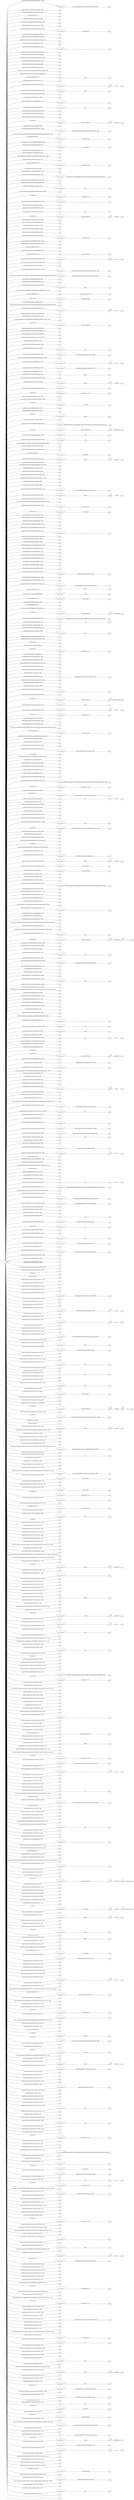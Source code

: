 digraph NFA {
  rankdir=LR;
  node [shape=circle, fontsize=10];
  __start [shape=point, label=""];
  __start -> None;
  664 [label="664"];
  439 [label="439"];
  459 [label="459"];
  383 [label="383"];
  468 [label="468"];
  21 [label="21"];
  240 [label="240"];
  760 [label="760"];
  722 [label="722"];
  613 [label="613"];
  130 [label="130"];
  228 [label="228"];
  51 [label="51"];
  912 [label="912"];
  137 [label="137"];
  778 [label="778"];
  916 [label="916"];
  140 [label="140"];
  158 [label="158"];
  91 [label="91"];
  139 [label="139"];
  328 [label="328"];
  660 [label="660"];
  272 [label="272"];
  763 [label="763"];
  34 [label="34"];
  863 [label="863"];
  155 [label="155"];
  53 [label="53"];
  888 [label="888"];
  509 [label="509"];
  541 [label="541"];
  123 [label="123"];
  295 [label="295"];
  420 [label="420"];
  282 [label="282"];
  715 [label="715"];
  757 [label="757"];
  162 [label="162"];
  411 [label="411"];
  396 [label="396"];
  602 [label="602"];
  6 [label="6"];
  808 [label="808"];
  501 [label="501"];
  579 [label="579"];
  121 [label="121"];
  27 [label="27"];
  325 [label="325"];
  7 [label="7"];
  460 [label="460"];
  543 [label="543"];
  305 [label="305"];
  458 [label="458"];
  266 [label="266"];
  466 [label="466"];
  676 [label="676"];
  193 [label="193"];
  820 [label="820"];
  403 [label="403"];
  879 [label="879"];
  826 [label="826"];
  880 [label="880"];
  262 [label="262"];
  732 [label="732"];
  773 [label="773"];
  697 [label="697"];
  184 [label="184"];
  204 [label="204"];
  408 [label="408"];
  457 [label="457"];
  850 [label="850"];
  154 [label="154"];
  642 [label="642"];
  875 [label="875"];
  807 [label="807"];
  227 [label="227"];
  418 [label="418"];
  828 [label="828"];
  483 [label="483"];
  691 [label="691"];
  85 [label="85"];
  741 [label="741"];
  438 [label="438"];
  824 [label="824"];
  779 [label="779"];
  256 [label="256"];
  258 [label="258"];
  867 [label="867"];
  99 [label="99"];
  512 [label="512"];
  82 [label="82"];
  885 [label="885"];
  338 [label="338"];
  886 [label="886"];
  156 [label="156"];
  412 [label="412"];
  42 [label="42"];
  309 [label="309"];
  619 [label="619"];
  666 [label="666"];
  670 [label="670"];
  737 [label="737"];
  829 [label="829"];
  231 [label="231"];
  578 [label="578"];
  387 [label="387"];
  202 [label="202"];
  892 [label="892"];
  495 [label="495"];
  25 [label="25"];
  764 [label="764"];
  199 [label="199"];
  703 [label="703"];
  169 [label="169"];
  667 [label="667"];
  241 [label="241"];
  58 [label="58"];
  561 [label="561"];
  671 [label="671"];
  806 [label="806"];
  339 [label="339"];
  641 [label="641"];
  684 [label="684"];
  317 [label="317"];
  377 [label="377"];
  368 [label="368"];
  594 [label="594"];
  837 [label="837"];
  482 [label="482"];
  464 [label="464"];
  622 [label="622"];
  103 [label="103"];
  527 [label="527"];
  207 [label="207"];
  316 [label="316"];
  857 [label="857"];
  398 [label="398"];
  580 [label="580"];
  361 [label="361"];
  269 [label="269"];
  254 [label="254"];
  435 [label="435"];
  572 [label="572"];
  584 [label="584"];
  285 [label="285"];
  702 [label="702"];
  816 [label="816"];
  852 [label="852"];
  261 [label="261"];
  744 [label="744"];
  126 [label="126"];
  846 [label="846"];
  845 [label="845"];
  203 [label="203"];
  356 [label="356"];
  504 [label="504"];
  898 [label="898"];
  176 [label="176"];
  465 [label="465"];
  893 [label="893"];
  810 [label="810"];
  861 [label="861"];
  825 [label="825"];
  114 [label="114"];
  279 [label="279"];
  746 [label="746"];
  190 [label="190"];
  426 [label="426"];
  575 [label="575"];
  9 [label="9"];
  92 [label="92"];
  65 [label="65"];
  148 [label="148"];
  287 [label="287"];
  380 [label="380"];
  476 [label="476"];
  721 [label="721"];
  333 [label="333"];
  558 [label="558"];
  884 [label="884"];
  427 [label="427"];
  104 [label="104"];
  455 [label="455"];
  136 [label="136"];
  297 [label="297"];
  31 [label="31"];
  649 [label="649"];
  440 [label="440"];
  706 [label="706"];
  491 [label="491"];
  840 [label="840"];
  424 [label="424"];
  26 [label="26"];
  601 [label="601"];
  264 [label="264"];
  657 [label="657"];
  410 [label="410"];
  150 [label="150"];
  149 [label="149"];
  84 [label="84"];
  481 [label="481"];
  588 [label="588"];
  109 [label="109"];
  651 [label="651"];
  124 [label="124"];
  630 [label="630"];
  382 [label="382"];
  688 [label="688"];
  653 [label="653"];
  77 [label="77"];
  461 [label="461"];
  107 [label="107"];
  530 [label="530"];
  759 [label="759"];
  270 [label="270"];
  144 [label="144"];
  280 [label="280"];
  179 [label="179"];
  293 [label="293"];
  443 [label="443"];
  853 [label="853"];
  10 [label="10"];
  646 [label="646"];
  894 [label="894"];
  604 [label="604"];
  754 [label="754"];
  11 [label="11"];
  444 [label="444"];
  917 [label="917"];
  765 [label="765"];
  818 [label="818"];
  296 [label="296"];
  246 [label="246"];
  247 [label="247"];
  615 [label="615"];
  751 [label="751"];
  70 [label="70"];
  822 [label="822"];
  273 [label="273"];
  219 [label="219"];
  661 [label="661"];
  675 [label="675"];
  303 [label="303"];
  847 [label="847"];
  873 [label="873"];
  918 [label="918"];
  151 [label="151"];
  15 [label="15"];
  860 [label="860"];
  360 [label="360"];
  86 [label="86"];
  423 [label="423"];
  111 [label="111"];
  582 [label="582"];
  428 [label="428"];
  43 [label="43"];
  75 [label="75"];
  548 [label="548"];
  550 [label="550"];
  441 [label="441"];
  708 [label="708"];
  313 [label="313"];
  342 [label="342"];
  167 [label="167"];
  38 [label="38"];
  835 [label="835"];
  571 [label="571"];
  528 [label="528"];
  870 [label="870"];
  100 [label="100"];
  142 [label="142"];
  678 [label="678"];
  748 [label="748"];
  2 [label="2"];
  192 [label="192"];
  437 [label="437"];
  677 [label="677"];
  556 [label="556"];
  474 [label="474"];
  758 [label="758"];
  896 [label="896"];
  49 [label="49"];
  776 [label="776"];
  105 [label="105"];
  421 [label="421"];
  422 [label="422"];
  796 [label="796"];
  218 [label="218"];
  477 [label="477"];
  542 [label="542"];
  524 [label="524"];
  208 [label="208"];
  638 [label="638"];
  856 [label="856"];
  268 [label="268"];
  915 [label="915"];
  74 [label="74"];
  170 [label="170"];
  248 [label="248"];
  795 [label="795"];
  283 [label="283"];
  599 [label="599"];
  834 [label="834"];
  257 [label="257"];
  180 [label="180"];
  710 [label="710"];
  470 [label="470"];
  106 [label="106"];
  462 [label="462"];
  433 [label="433"];
  201 [label="201"];
  802 [label="802"];
  113 [label="113"];
  446 [label="446"];
  570 [label="570"];
  61 [label="61"];
  788 [label="788"];
  191 [label="191"];
  623 [label="623"];
  276 [label="276"];
  770 [label="770"];
  628 [label="628"];
  81 [label="81"];
  0 [label="0"];
  18 [label="18"];
  656 [label="656"];
  743 [label="743"];
  442 [label="442"];
  467 [label="467"];
  255 [label="255"];
  220 [label="220"];
  620 [label="620"];
  429 [label="429"];
  449 [label="449"];
  450 [label="450"];
  391 [label="391"];
  698 [label="698"];
  55 [label="55"];
  306 [label="306"];
  510 [label="510"];
  731 [label="731"];
  734 [label="734"];
  187 [label="187"];
  314 [label="314"];
  821 [label="821"];
  849 [label="849"];
  745 [label="745"];
  695 [label="695"];
  146 [label="146"];
  484 [label="484"];
  232 [label="232"];
  634 [label="634"];
  714 [label="714"];
  855 [label="855"];
  373 [label="373"];
  552 [label="552"];
  525 [label="525"];
  275 [label="275"];
  668 [label="668"];
  57 [label="57"];
  64 [label="64"];
  334 [label="334"];
  419 [label="419"];
  284 [label="284"];
  80 [label="80"];
  250 [label="250"];
  366 [label="366"];
  237 [label="237"];
  414 [label="414"];
  122 [label="122"];
  682 [label="682"];
  312 [label="312"];
  538 [label="538"];
  389 [label="389"];
  539 [label="539"];
  658 [label="658"];
  322 [label="322"];
  331 [label="331"];
  605 [label="605"];
  659 [label="659"];
  679 [label="679"];
  595 [label="595"];
  230 [label="230"];
  798 [label="798"];
  902 [label="902"];
  811 [label="811"];
  249 [label="249"];
  415 [label="415"];
  376 [label="376"];
  359 [label="359"];
  562 [label="562"];
  747 [label="747"];
  78 [label="78"];
  326 [label="326"];
  177 [label="177"];
  523 [label="523"];
  577 [label="577"];
  354 [label="354"];
  89 [label="89"];
  166 [label="166"];
  336 [label="336"];
  209 [label="209"];
  323 [label="323"];
  488 [label="488"];
  568 [label="568"];
  301 [label="301"];
  785 [label="785"];
  260 [label="260"];
  709 [label="709"];
  102 [label="102"];
  490 [label="490"];
  430 [label="430"];
  434 [label="434"];
  724 [label="724"];
  740 [label="740"];
  803 [label="803"];
  294 [label="294"];
  704 [label="704"];
  22 [label="22"];
  701 [label="701"];
  735 [label="735"];
  564 [label="564"];
  20 [label="20"];
  728 [label="728"];
  372 [label="372"];
  401 [label="401"];
  73 [label="73"];
  781 [label="781"];
  298 [label="298"];
  436 [label="436"];
  390 [label="390"];
  44 [label="44"];
  320 [label="320"];
  662 [label="662"];
  643 [label="643"];
  175 [label="175"];
  286 [label="286"];
  694 [label="694"];
  843 [label="843"];
  887 [label="887"];
  234 [label="234"];
  652 [label="652"];
  876 [label="876"];
  775 [label="775"];
  532 [label="532"];
  750 [label="750"];
  851 [label="851"];
  478 [label="478"];
  8 [label="8"];
  513 [label="513"];
  472 [label="472"];
  833 [label="833"];
  859 [label="859"];
  195 [label="195"];
  267 [label="267"];
  214 [label="214"];
  112 [label="112"];
  311 [label="311"];
  198 [label="198"];
  639 [label="639"];
  40 [label="40"];
  66 [label="66"];
  597 [label="597"];
  479 [label="479"];
  904 [label="904"];
  903 [label="903"];
  511 [label="511"];
  400 [label="400"];
  110 [label="110"];
  699 [label="699"];
  469 [label="469"];
  500 [label="500"];
  117 [label="117"];
  159 [label="159"];
  405 [label="405"];
  762 [label="762"];
  617 [label="617"];
  271 [label="271"];
  895 [label="895"];
  454 [label="454"];
  289 [label="289"];
  518 [label="518"];
  413 [label="413"];
  529 [label="529"];
  535 [label="535"];
  782 [label="782"];
  90 [label="90"];
  185 [label="185"];
  54 [label="54"];
  492 [label="492"];
  696 [label="696"];
  772 [label="772"];
  494 [label="494"];
  769 [label="769"];
  24 [label="24"];
  225 [label="225"];
  618 [label="618"];
  35 [label="35"];
  281 [label="281"];
  39 [label="39"];
  223 [label="223"];
  353 [label="353"];
  233 [label="233"];
  71 [label="71"];
  521 [label="521"];
  315 [label="315"];
  600 [label="600"];
  635 [label="635"];
  394 [label="394"];
  889 [label="889"];
  165 [label="165"];
  378 [label="378"];
  663 [label="663"];
  291 [label="291"];
  407 [label="407"];
  551 [label="551"];
  624 [label="624"];
  815 [label="815"];
  94 [label="94"];
  133 [label="133"];
  831 [label="831"];
  164 [label="164"];
  520 [label="520"];
  800 [label="800"];
  909 [label="909"];
  1 [label="1"];
  95 [label="95"];
  188 [label="188"];
  341 [label="341"];
  680 [label="680"];
  50 [label="50"];
  93 [label="93"];
  665 [label="665"];
  56 [label="56"];
  125 [label="125"];
  712 [label="712"];
  416 [label="416"];
  626 [label="626"];
  629 [label="629"];
  603 [label="603"];
  374 [label="374"];
  783 [label="783"];
  877 [label="877"];
  590 [label="590"];
  62 [label="62"];
  496 [label="496"];
  606 [label="606"];
  475 [label="475"];
  98 [label="98"];
  350 [label="350"];
  598 [label="598"];
  631 [label="631"];
  872 [label="872"];
  522 [label="522"];
  583 [label="583"];
  13 [label="13"];
  172 [label="172"];
  817 [label="817"];
  404 [label="404"];
  897 [label="897"];
  212 [label="212"];
  553 [label="553"];
  809 [label="809"];
  12 [label="12"];
  242 [label="242"];
  235 [label="235"];
  332 [label="332"];
  63 [label="63"];
  557 [label="557"];
  96 [label="96"];
  536 [label="536"];
  351 [label="351"];
  245 [label="245"];
  555 [label="555"];
  607 [label="607"];
  127 [label="127"];
  292 [label="292"];
  168 [label="168"];
  118 [label="118"];
  586 [label="586"];
  681 [label="681"];
  497 [label="497"];
  753 [label="753"];
  517 [label="517"];
  791 [label="791"];
  226 [label="226"];
  352 [label="352"];
  690 [label="690"];
  67 [label="67"];
  45 [label="45"];
  768 [label="768"];
  395 [label="395"];
  19 [label="19"];
  645 [label="645"];
  206 [label="206"];
  608 [label="608"];
  143 [label="143"];
  300 [label="300"];
  565 [label="565"];
  340 [label="340"];
  794 [label="794"];
  335 [label="335"];
  717 [label="717"];
  87 [label="87"];
  397 [label="397"];
  145 [label="145"];
  29 [label="29"];
  189 [label="189"];
  174 [label="174"];
  222 [label="222"];
  211 [label="211"];
  346 [label="346"];
  905 [label="905"];
  448 [label="448"];
  173 [label="173"];
  755 [label="755"];
  567 [label="567"];
  224 [label="224"];
  252 [label="252"];
  771 [label="771"];
  866 [label="866"];
  186 [label="186"];
  498 [label="498"];
  752 [label="752"];
  830 [label="830"];
  544 [label="544"];
  632 [label="632"];
  345 [label="345"];
  545 [label="545"];
  239 [label="239"];
  265 [label="265"];
  132 [label="132"];
  585 [label="585"];
  719 [label="719"];
  526 [label="526"];
  592 [label="592"];
  612 [label="612"];
  97 [label="97"];
  547 [label="547"];
  576 [label="576"];
  692 [label="692"];
  890 [label="890"];
  621 [label="621"];
  216 [label="216"];
  251 [label="251"];
  194 [label="194"];
  30 [label="30"];
  827 [label="827"];
  259 [label="259"];
  854 [label="854"];
  318 [label="318"];
  358 [label="358"];
  637 [label="637"];
  711 [label="711"];
  713 [label="713"];
  514 [label="514"];
  486 [label="486"];
  836 [label="836"];
  799 [label="799"];
  319 [label="319"];
  687 [label="687"];
  116 [label="116"];
  515 [label="515"];
  823 [label="823"];
  59 [label="59"];
  386 [label="386"];
  908 [label="908"];
  119 [label="119"];
  910 [label="910"];
  343 [label="343"];
  733 [label="733"];
  503 [label="503"];
  672 [label="672"];
  566 [label="566"];
  36 [label="36"];
  244 [label="244"];
  720 [label="720"];
  447 [label="447"];
  365 [label="365"];
  506 [label="506"];
  393 [label="393"];
  727 [label="727"];
  669 [label="669"];
  4 [label="4"];
  693 [label="693"];
  736 [label="736"];
  914 [label="914"];
  135 [label="135"];
  161 [label="161"];
  417 [label="417"];
  756 [label="756"];
  370 [label="370"];
  814 [label="814"];
  801 [label="801"];
  131 [label="131"];
  402 [label="402"];
  147 [label="147"];
  761 [label="761"];
  451 [label="451"];
  633 [label="633"];
  357 [label="357"];
  784 [label="784"];
  453 [label="453"];
  655 [label="655"];
  37 [label="37"];
  288 [label="288"];
  569 [label="569"];
  616 [label="616"];
  379 [label="379"];
  729 [label="729"];
  789 [label="789"];
  906 [label="906"];
  76 [label="76"];
  329 [label="329"];
  739 [label="739"];
  792 [label="792"];
  805 [label="805"];
  406 [label="406"];
  609 [label="609"];
  871 [label="871"];
  881 [label="881"];
  108 [label="108"];
  337 [label="337"];
  238 [label="238"];
  362 [label="362"];
  364 [label="364"];
  614 [label="614"];
  290 [label="290"];
  129 [label="129"];
  589 [label="589"];
  780 [label="780"];
  307 [label="307"];
  587 [label="587"];
  507 [label="507"];
  883 [label="883"];
  610 [label="610"];
  28 [label="28"];
  644 [label="644"];
  686 [label="686"];
  848 [label="848"];
  348 [label="348"];
  385 [label="385"];
  236 [label="236"];
  627 [label="627"];
  445 [label="445"];
  907 [label="907"];
  838 [label="838"];
  157 [label="157"];
  3 [label="3"];
  804 [label="804"];
  611 [label="611"];
  375 [label="375"];
  900 [label="900"];
  388 [label="388"];
  673 [label="673"];
  452 [label="452"];
  277 [label="277"];
  648 [label="648"];
  141 [label="141"];
  456 [label="456"];
  787 [label="787"];
  654 [label="654"];
  819 [label="819"];
  480 [label="480"];
  138 [label="138"];
  308 [label="308"];
  832 [label="832"];
  52 [label="52"];
  330 [label="330"];
  431 [label="431"];
  519 [label="519"];
  72 [label="72"];
  229 [label="229"];
  68 [label="68"];
  197 [label="197"];
  101 [label="101"];
  384 [label="384"];
  409 [label="409"];
  485 [label="485"];
  46 [label="46"];
  725 [label="725"];
  738 [label="738"];
  777 [label="777"];
  839 [label="839"];
  299 [label="299"];
  537 [label="537"];
  858 [label="858"];
  554 [label="554"];
  347 [label="347"];
  69 [label="69"];
  636 [label="636"];
  47 [label="47"];
  205 [label="205"];
  487 [label="487"];
  344 [label="344"];
  533 [label="533"];
  844 [label="844"];
  302 [label="302"];
  83 [label="83"];
  432 [label="432"];
  874 [label="874"];
  183 [label="183"];
  304 [label="304"];
  349 [label="349"];
  369 [label="369"];
  79 [label="79"];
  152 [label="152"];
  493 [label="493"];
  531 [label="531"];
  593 [label="593"];
  683 [label="683"];
  160 [label="160"];
  742 [label="742"];
  790 [label="790"];
  864 [label="864"];
  196 [label="196"];
  882 [label="882"];
  321 [label="321"];
  48 [label="48"];
  560 [label="560"];
  549 [label="549"];
  767 [label="767"];
  766 [label="766"];
  700 [label="700"];
  41 [label="41"];
  563 [label="563"];
  367 [label="367"];
  913 [label="913"];
  153 [label="153"];
  363 [label="363"];
  786 [label="786"];
  901 [label="901"];
  793 [label="793"];
  371 [label="371"];
  813 [label="813"];
  200 [label="200"];
  540 [label="540"];
  865 [label="865"];
  120 [label="120"];
  181 [label="181"];
  650 [label="650"];
  841 [label="841"];
  88 [label="88"];
  534 [label="534"];
  581 [label="581"];
  862 [label="862"];
  392 [label="392"];
  499 [label="499"];
  559 [label="559"];
  868 [label="868"];
  647 [label="647"];
  730 [label="730"];
  516 [label="516"];
  508 [label="508"];
  217 [label="217"];
  178 [label="178"];
  243 [label="243"];
  253 [label="253"];
  869 [label="869"];
  310 [label="310"];
  812 [label="812"];
  899 [label="899"];
  115 [label="115"];
  60 [label="60"];
  210 [label="210"];
  16 [label="16"];
  573 [label="573"];
  689 [label="689"];
  685 [label="685"];
  128 [label="128"];
  505 [label="505"];
  221 [label="221"];
  327 [label="327"];
  33 [label="33"];
  14 [label="14"];
  625 [label="625"];
  471 [label="471"];
  546 [label="546"];
  716 [label="716"];
  213 [label="213"];
  489 [label="489"];
  911 [label="911"];
  171 [label="171"];
  134 [label="134"];
  463 [label="463"];
  718 [label="718"];
  878 [label="878"];
  591 [label="591"];
  774 [label="774"];
  842 [label="842"];
  263 [label="263"];
  23 [label="23"];
  182 [label="182"];
  324 [label="324"];
  502 [label="502"];
  674 [label="674"];
  726 [label="726"];
  797 [label="797"];
  891 [label="891"];
  278 [label="278"];
  163 [label="163"];
  749 [label="749"];
  32 [label="32"];
  596 [label="596"];
  707 [label="707"];
  425 [label="425"];
  473 [label="473"];
  5 [label="5"];
  17 [label="17"];
  640 [label="640"];
  274 [label="274"];
  355 [label="355"];
  705 [label="705"];
  381 [label="381"];
  574 [label="574"];
  723 [label="723"];
  399 [label="399"];
  215 [label="215"];
  { node [shape=doublecircle]; 1 3 4 6 8 10 12 14 15 17 19 20 21 22 24 26 27 28 29 30 31 32 33 34 35 37 38 40 42 43 44 45 47 48 49 50 51 52 53 54 55 56 57 58 60 61 62 63 64 65 66 67 68 69 70 72 75 77 78 79 80 82 83 84 85 86 87 88 89 90 91 94 97 99 100 101 103 105 106 107 109 110 111 112 113 115 116 118 120 122 124 126 127 128 129 130 131 132 133 134 135 136 137 138 139 140 141 142 143 144 145 146 147 148 149 151 152 153 155 158 159 160 162 165 166 168 171 172 173 174 175 176 177 179 180 181 182 183 184 185 186 187 188 189 190 191 192 193 194 195 196 198 199 200 202 203 205 206 208 209 210 212 214 215 216 217 218 220 222 223 224 225 226 227 228 229 230 231 232 233 235 236 237 238 239 240 241 242 243 244 245 247 250 252 253 254 255 257 258 259 260 261 262 263 264 265 266 267 268 270 273 275 277 279 281 282 283 284 287 290 292 293 295 297 299 300 301 303 305 306 307 309 310 311 312 313 315 317 319 321 323 325 326 327 328 329 330 331 332 333 334 335 336 337 338 339 340 341 342 343 344 345 346 347 349 350 351 353 356 357 358 360 363 364 366 369 370 371 372 373 374 375 377 378 379 380 381 382 383 384 385 386 387 388 389 390 391 392 393 395 396 398 400 401 402 403 405 406 407 408 409 410 411 412 413 414 415 416 417 419 420 421 422 423 424 425 426 427 428 429 431 434 436 437 438 439 441 442 443 444 445 446 447 448 449 450 451 454 457 459 460 461 462 464 466 468 469 470 471 473 475 476 477 479 480 481 482 483 485 486 487 489 491 493 495 497 498 499 500 501 502 503 504 505 506 507 508 509 510 511 512 513 514 515 516 517 518 519 520 521 523 524 525 527 530 531 532 534 537 538 540 543 544 545 546 547 548 549 551 552 553 554 555 556 557 558 559 560 561 562 563 564 565 566 567 569 570 572 574 575 576 577 579 580 581 582 583 584 585 586 587 588 589 590 592 593 594 595 596 597 598 599 600 601 602 604 607 609 610 611 612 614 615 616 617 618 619 620 621 622 623 624 627 630 632 633 635 637 639 640 641 642 643 644 645 647 649 650 651 653 654 655 656 657 659 660 661 663 665 667 669 671 672 673 674 675 676 677 678 679 680 681 682 683 684 685 686 687 688 689 690 691 692 693 694 695 696 697 699 700 701 703 706 707 708 710 713 714 716 719 720 721 722 723 724 725 727 728 729 730 731 732 733 734 735 736 737 738 739 740 741 742 743 744 745 747 748 749 751 752 753 755 756 758 759 760 761 762 763 764 765 767 768 770 772 774 775 776 777 779 782 783 787 788 790 793 796 799 801 803 805 807 810 813 817 820 824 827 830 834 837 839 841 843 845 847 849 851 853 855 857 859 861 863 865 867 869 871 873 875 877 878 880 882 884 885 887 889 891 893 895 896 897 899 901 902 903 904 905 906 907 908 909 910 912 914 916 917 918 }
  0 -> 0 [label="*"];
  0 -> 1 [label="#gw-desktop-herotator"];
  0 -> 2 [label="#gw-desktop-herotator"];
  2 -> 2 [label="*"];
  2 -> 3 [label=".a-carousel-viewport"];
  0 -> 4 [label="#gw-desktop-herotator.tall"];
  0 -> 5 [label="#gw-desktop-herotator.tall"];
  5 -> 5 [label="*"];
  5 -> 6 [label=".a-carousel-container"];
  0 -> 7 [label="#gw-desktop-herotator.tall"];
  7 -> 7 [label="*"];
  7 -> 8 [label=".a-carousel-controls"];
  0 -> 9 [label="#gw-desktop-herotator.tall"];
  9 -> 9 [label="*"];
  9 -> 10 [label=".a-carousel-left"];
  0 -> 11 [label="#gw-desktop-herotator.tall"];
  11 -> 11 [label="*"];
  11 -> 12 [label=".a-carousel-right"];
  0 -> 13 [label="#gw-desktop-herotator.tall"];
  13 -> 13 [label="*"];
  13 -> 14 [label=".a-carousel-viewport"];
  0 -> 15 [label="#gw-desktop-herotator.tall.single-slide-hero"];
  0 -> 16 [label="#gw-desktop-herotator.tall.single-slide-hero"];
  16 -> 16 [label="*"];
  16 -> 17 [label=".a-carousel-controls"];
  0 -> 18 [label="#gw-desktop-herotator.tall.single-slide-hero"];
  18 -> 18 [label="*"];
  18 -> 19 [label=".a-carousel-viewport"];
  0 -> 20 [label="#icp-touch-link-cop"];
  0 -> 21 [label="#icp-touch-link-country"];
  0 -> 22 [label="#icp-touch-link-language"];
  0 -> 23 [label="#nav-flyout-ewc"];
  23 -> 23 [label="*"];
  23 -> 24 [label=".nav-flyout-buffer-left"];
  0 -> 25 [label="#nav-flyout-ewc"];
  25 -> 25 [label="*"];
  25 -> 26 [label=".nav-flyout-buffer-right"];
  0 -> 27 [label="._ameyal-product-shoveler_energy-efficiency_energy-efficiency-badge-data-sheet-label-container__2iEi2"];
  0 -> 28 [label="._ameyal-product-shoveler_energy-efficiency_energy-efficiency-badge-data-sheet-label__3b6X3"];
  0 -> 29 [label="._ameyal-product-shoveler_energy-efficiency_energy-efficiency-badge-rating-2021__2Q_3P"];
  0 -> 30 [label="._ameyal-product-shoveler_energy-efficiency_energy-efficiency-badge-rating-sign__1ronK"];
  0 -> 31 [label="._ameyal-product-shoveler_energy-efficiency_energy-efficiency-badge-rating__3_0eN"];
  0 -> 32 [label="._ameyal-product-shoveler_energy-efficiency_energy-efficiency-badge-shape__1IcJY"];
  0 -> 33 [label="._ameyal-product-shoveler_energy-efficiency_energy-efficiency-badge-standard__28gp8"];
  0 -> 34 [label="._ameyal-product-shoveler_energy-efficiency_energy-efficiency-container__1Pkva"];
  0 -> 35 [label="._ameyal-product-shoveler_image_asin-container-white-box__QwmgO"];
  0 -> 36 [label="._ameyal-product-shoveler_image_asin-container-white-box__QwmgO"];
  36 -> 36 [label="*"];
  36 -> 37 [label="img"];
  0 -> 38 [label="._ameyal-product-shoveler_image_asin-container__2jyCM"];
  0 -> 39 [label="._ameyal-product-shoveler_image_asin-container__2jyCM"];
  39 -> 39 [label="*"];
  39 -> 40 [label="img"];
  0 -> 41 [label="._ameyal-product-shoveler_image_base-padding__2zxN3"];
  41 -> 41 [label="*"];
  41 -> 42 [label="img"];
  0 -> 43 [label="._ameyal-product-shoveler_image_force-square__yjzpK"];
  0 -> 44 [label="._ameyal-product-shoveler_image_override-square__2e4Zf"];
  0 -> 45 [label="._ameyal-product-shoveler_image_round-corners__2y_fS"];
  0 -> 46 [label="._ameyal-product-shoveler_image_small-padding__15RRH"];
  46 -> 46 [label="*"];
  46 -> 47 [label="img"];
  0 -> 48 [label="._ameyal-product-shoveler_style_ad-feedback-loading-spinnner-rtl__2BoOY"];
  0 -> 49 [label="._ameyal-product-shoveler_style_ad-feedback-loading-spinnner__1nmZw"];
  0 -> 50 [label="._ameyal-product-shoveler_style_ad-feedback-primary-link__2bIZi"];
  0 -> 51 [label="._ameyal-product-shoveler_style_ad-feedback-sprite-mobile__2_rj8"];
  0 -> 52 [label="._ameyal-product-shoveler_style_ad-feedback-sprite__28uwB"];
  0 -> 53 [label="._ameyal-product-shoveler_style_ad-feedback-text-desktop__q3xp_"];
  0 -> 54 [label="._ameyal-product-shoveler_style_ad-feedback-text__2HjQ9"];
  0 -> 55 [label="._ameyal-product-shoveler_style_apexBadgeLabel__2-Vye"];
  0 -> 56 [label="._ameyal-product-shoveler_style_apexBadgeMessage__1tHvd"];
  0 -> 57 [label="._ameyal-product-shoveler_style_aspect-button-group__1LqUG"];
  0 -> 58 [label="._ameyal-product-shoveler_style_aspect-button__7cH_E"];
  0 -> 59 [label="._ameyal-product-shoveler_style_aspect-button__7cH_E"];
  59 -> 60 [label="svg"];
  0 -> 61 [label="._ameyal-product-shoveler_style_aspect-ratio-1236x1080__3aEzl"];
  0 -> 62 [label="._ameyal-product-shoveler_style_aspect-ratio-15x3__1h649"];
  0 -> 63 [label="._ameyal-product-shoveler_style_aspect-ratio-16x9__cBPv8"];
  0 -> 64 [label="._ameyal-product-shoveler_style_aspect-ratio-4x3__3BewI"];
  0 -> 65 [label="._ameyal-product-shoveler_style_aspect-ratio-5x8__2IaNz"];
  0 -> 66 [label="._ameyal-product-shoveler_style_aspect-ratio-dynamic-60vh__3N5g_"];
  0 -> 67 [label="._ameyal-product-shoveler_style_aspect-ratio-fill__2Zjfb"];
  0 -> 68 [label="._ameyal-product-shoveler_style_aspect-text__S4PU1"];
  0 -> 69 [label="._ameyal-product-shoveler_style_autoplay-span__2CMfc"];
  0 -> 70 [label="._ameyal-product-shoveler_style_badge-container__20aJ2"];
  0 -> 71 [label="._ameyal-product-shoveler_style_badge-container__20aJ2"];
  71 -> 72 [label="div"];
  0 -> 73 [label="._ameyal-product-shoveler_style_badge-container__20aJ2"];
  73 -> 74 [label="div"];
  74 -> 75 [label="span"];
  0 -> 76 [label="._ameyal-product-shoveler_style_badge-container__20aJ2"];
  76 -> 77 [label="divspan"];
  0 -> 78 [label="._ameyal-product-shoveler_style_badgeLabel__pJ5rc"];
  0 -> 79 [label="._ameyal-product-shoveler_style_badgeMessage__2Dtw7"];
  0 -> 80 [label="._ameyal-product-shoveler_style_carouselContainer__3N7M1"];
  0 -> 81 [label="._ameyal-product-shoveler_style_carouselContainer__3N7M1"];
  81 -> 81 [label="*"];
  81 -> 82 [label="li.a-carousel-card"];
  0 -> 83 [label="._ameyal-product-shoveler_style_close-icon-wrapper__1zvdC"];
  0 -> 84 [label="._ameyal-product-shoveler_style_close-icon__2RJs3"];
  0 -> 85 [label="._ameyal-product-shoveler_style_close-text__2-gwn"];
  0 -> 86 [label="._ameyal-product-shoveler_style_cta-link__2xo74"];
  0 -> 87 [label="._ameyal-product-shoveler_style_desktop-close-button__1iL_P"];
  0 -> 88 [label="._ameyal-product-shoveler_style_displayCount__1MVut"];
  0 -> 89 [label="._ameyal-product-shoveler_style_empty-footer__2d59h"];
  0 -> 90 [label="._ameyal-product-shoveler_style_five-pack__1-Tql"];
  0 -> 91 [label="._ameyal-product-shoveler_style_fluid-lazy-video__fInMS"];
  0 -> 92 [label="._ameyal-product-shoveler_style_fluid-lazy-video__fInMS"];
  92 -> 92 [label="*"];
  92 -> 93 [label=".video-js"];
  93 -> 93 [label="*"];
  93 -> 94 [label=".vjs-poster"];
  0 -> 95 [label="._ameyal-product-shoveler_style_fluid-lazy-video__fInMS"];
  95 -> 95 [label="*"];
  95 -> 96 [label=".video-js"];
  96 -> 96 [label="*"];
  96 -> 97 [label=".vjs-tech"];
  0 -> 98 [label="._ameyal-product-shoveler_style_fluid-lazy-video__fInMS"];
  98 -> 98 [label="*"];
  98 -> 99 [label=".video-js.vjs-fluid"];
  0 -> 100 [label="._ameyal-product-shoveler_style_four-pack__1ufgr"];
  0 -> 101 [label="._ameyal-product-shoveler_style_gw-hero-close-button__3svyZ"];
  0 -> 102 [label="._ameyal-product-shoveler_style_gw-hero-close-button__3svyZ"];
  102 -> 102 [label="*"];
  102 -> 103 [label="._ameyal-product-shoveler_style_close-black-icon__3hkbe"];
  0 -> 104 [label="._ameyal-product-shoveler_style_gw-hero-close-button__3svyZ"];
  104 -> 104 [label="*"];
  104 -> 105 [label="._ameyal-product-shoveler_style_close-text__2-gwn"];
  0 -> 106 [label="._ameyal-product-shoveler_style_gwm-link-footer__3OF47"];
  0 -> 107 [label="._ameyal-product-shoveler_style_haulRibbon__3VZNi"];
  0 -> 108 [label="._ameyal-product-shoveler_style_haulRibbon__3VZNi"];
  108 -> 108 [label="*"];
  108 -> 109 [label="._ameyal-product-shoveler_style_logo__15d-3"];
  0 -> 110 [label="._ameyal-product-shoveler_style_header-icon__2cuVV"];
  0 -> 111 [label="._ameyal-product-shoveler_style_header-link__cUhOK"];
  0 -> 112 [label="._ameyal-product-shoveler_style_header__1vGdj"];
  0 -> 113 [label="._ameyal-product-shoveler_style_image-container__2OiZA"];
  0 -> 114 [label="._ameyal-product-shoveler_style_image-container__2OiZA"];
  114 -> 114 [label="*"];
  114 -> 115 [label="img"];
  0 -> 116 [label="._ameyal-product-shoveler_style_inlineErrorDetails__1NBx-"];
  0 -> 117 [label="._ameyal-product-shoveler_style_lazy-loaded-video__3m5dG"];
  117 -> 117 [label="*"];
  117 -> 118 [label="._ameyal-product-shoveler_style_cover-cta-link__2HKJP"];
  0 -> 119 [label="._ameyal-product-shoveler_style_lazy-loaded-video__3m5dG"];
  119 -> 119 [label="*"];
  119 -> 120 [label="img._ameyal-product-shoveler_style_cover-portrait-image__2lhzL"];
  0 -> 121 [label="._ameyal-product-shoveler_style_lazy-loaded-video__3m5dG"];
  121 -> 121 [label="*"];
  121 -> 122 [label="img._ameyal-product-shoveler_style_dynamic-portrait-image__1Wrzd"];
  0 -> 123 [label="._ameyal-product-shoveler_style_lazy-loaded-video__3m5dG"];
  123 -> 123 [label="*"];
  123 -> 124 [label="video"];
  0 -> 125 [label="._ameyal-product-shoveler_style_lazy-loaded-video__3m5dG._ameyal-product-shoveler_style_fluid-lazy-video__fInMS"];
  125 -> 125 [label="*"];
  125 -> 126 [label="img._ameyal-product-shoveler_style_fluid-landscape-image__TE6PT"];
  0 -> 127 [label="._ameyal-product-shoveler_style_logoGap__nKNZ9"];
  0 -> 128 [label="._ameyal-product-shoveler_style_logoRectangle__1VJwu"];
  0 -> 129 [label="._ameyal-product-shoveler_style_logoSquareContainer__3Paoc"];
  0 -> 130 [label="._ameyal-product-shoveler_style_logoSquare__3NZyi"];
  0 -> 131 [label="._ameyal-product-shoveler_style_logo__2ZQ-N"];
  0 -> 132 [label="._ameyal-product-shoveler_style_mixed-button__2og-m"];
  0 -> 133 [label="._ameyal-product-shoveler_style_mobile-close-button__3PB07"];
  0 -> 134 [label="._ameyal-product-shoveler_style_mobile-double-border-link-focus__1Oz9p"];
  0 -> 135 [label="._ameyal-product-shoveler_style_mobile-double-border-link-focus__1Oz9p._ameyal-product-shoveler_style_focus-visible__3HkmX"];
  0 -> 136 [label="._ameyal-product-shoveler_style_mosaic-card-body__1HmTs"];
  0 -> 137 [label="._ameyal-product-shoveler_style_mosaic-card__1C-_R"];
  0 -> 138 [label="._ameyal-product-shoveler_style_negative-button__1Dvqz"];
  0 -> 139 [label="._ameyal-product-shoveler_style_negativeMarginAdjust__1nqu9"];
  0 -> 140 [label="._ameyal-product-shoveler_style_oneLineTruncation__2WWse"];
  0 -> 141 [label="._ameyal-product-shoveler_style_overlay__3Sx3u"];
  0 -> 142 [label="._ameyal-product-shoveler_style_positive-button__3UOC3"];
  0 -> 143 [label="._ameyal-product-shoveler_style_poster-image__1W0yA"];
  0 -> 144 [label="._ameyal-product-shoveler_style_smartText__ubpEw"];
  0 -> 145 [label="._ameyal-product-shoveler_style_spCSRFTreatment__-hwVO"];
  0 -> 146 [label="._ameyal-product-shoveler_style_spacer__7Pyg3"];
  0 -> 147 [label="._ameyal-product-shoveler_style_stacking-context__3PbQE"];
  0 -> 148 [label="._ameyal-product-shoveler_style_theming-background-override__1HfzJ"];
  0 -> 149 [label="._ameyal-product-shoveler_style_theming-text-color__2f7xc"];
  0 -> 150 [label="._ameyal-product-shoveler_style_theming-text-color__2f7xc"];
  150 -> 150 [label="*"];
  150 -> 151 [label="a"];
  0 -> 152 [label="._ameyal-product-shoveler_style_themingTextColorWhite__1zryO"];
  0 -> 153 [label="._ameyal-product-shoveler_style_themingTextColor__1YKkf"];
  0 -> 154 [label="._ameyal-product-shoveler_style_themingTextColor__1YKkf"];
  154 -> 154 [label="*"];
  154 -> 155 [label="a"];
  0 -> 156 [label="._ameyal-product-shoveler_style_themingTextColor__1YKkf"];
  156 -> 156 [label="*"];
  156 -> 157 [label="a"];
  157 -> 157 [label="*"];
  157 -> 158 [label="span"];
  0 -> 159 [label="._ameyal-product-shoveler_style_themingTextColor__1oQsI"];
  0 -> 160 [label="._ameyal-product-shoveler_style_themingTextColor__2LCvL"];
  0 -> 161 [label="._ameyal-product-shoveler_style_themingTextColor__2LCvL"];
  161 -> 161 [label="*"];
  161 -> 162 [label="a"];
  0 -> 163 [label="._ameyal-product-shoveler_style_themingTextColor__2LCvL"];
  163 -> 163 [label="*"];
  163 -> 164 [label="a"];
  164 -> 164 [label="*"];
  164 -> 165 [label="span"];
  0 -> 166 [label="._ameyal-product-shoveler_style_themingTextColor__lrzuC"];
  0 -> 167 [label="._ameyal-product-shoveler_style_themingTextColor__lrzuC"];
  167 -> 167 [label="*"];
  167 -> 168 [label="a"];
  0 -> 169 [label="._ameyal-product-shoveler_style_themingTextColor__lrzuC"];
  169 -> 169 [label="*"];
  169 -> 170 [label="a"];
  170 -> 170 [label="*"];
  170 -> 171 [label="span"];
  0 -> 172 [label="._ameyal-product-shoveler_style_three-pack__5s3hP"];
  0 -> 173 [label="._ameyal-product-shoveler_style_threeLineTruncation__UkUjj"];
  0 -> 174 [label="._ameyal-product-shoveler_style_tile-container__1QgAV"];
  0 -> 175 [label="._ameyal-product-shoveler_style_tile-grid__QMxNY"];
  0 -> 176 [label="._ameyal-product-shoveler_style_tile-link__38lTa"];
  0 -> 177 [label="._ameyal-product-shoveler_style_tile-theming__3eeyj"];
  0 -> 178 [label="._ameyal-product-shoveler_style_tile-theming__3eeyj"];
  178 -> 179 [label="._ameyal-product-shoveler_style_image-container__2OiZA"];
  0 -> 180 [label="._ameyal-product-shoveler_style_truncation__x9-69"];
  0 -> 181 [label="._ameyal-product-shoveler_style_twoLineTruncation__16TLV"];
  0 -> 182 [label="._ameyal-product-shoveler_style_video-container__1hKS1"];
  0 -> 183 [label="._ameyal-product-shoveler_style_video-container__1hKS1._ameyal-product-shoveler_style_show-video__xX4WM"];
  0 -> 184 [label="._ameyal-product-shoveler_style_wd-backdrop-data__1znxG"];
  0 -> 185 [label="._ameyal-product-shoveler_style_wd-card-link-focus__sm6Xn"];
  0 -> 186 [label="._ameyal-product-shoveler_style_wdHeader__Edrev"];
  0 -> 187 [label="._cropped-image-link_energy-efficiency_energy-efficiency-badge-data-sheet-label-container__2iEi2"];
  0 -> 188 [label="._cropped-image-link_energy-efficiency_energy-efficiency-badge-data-sheet-label__3b6X3"];
  0 -> 189 [label="._cropped-image-link_energy-efficiency_energy-efficiency-badge-rating-2021__2Q_3P"];
  0 -> 190 [label="._cropped-image-link_energy-efficiency_energy-efficiency-badge-rating-sign__1ronK"];
  0 -> 191 [label="._cropped-image-link_energy-efficiency_energy-efficiency-badge-rating__3_0eN"];
  0 -> 192 [label="._cropped-image-link_energy-efficiency_energy-efficiency-badge-shape__1IcJY"];
  0 -> 193 [label="._cropped-image-link_energy-efficiency_energy-efficiency-badge-standard__28gp8"];
  0 -> 194 [label="._cropped-image-link_energy-efficiency_energy-efficiency-container__1Pkva"];
  0 -> 195 [label="._cropped-image-link_image_asin-container-full-height__MOKlF"];
  0 -> 196 [label="._cropped-image-link_image_asin-container-white-box__3Stwp"];
  0 -> 197 [label="._cropped-image-link_image_asin-container-white-box__3Stwp"];
  197 -> 197 [label="*"];
  197 -> 198 [label="img"];
  0 -> 199 [label="._cropped-image-link_image_asin-container-white-box__3Stwp._cropped-image-link_image_reduce-image-height__23dy8"];
  0 -> 200 [label="._cropped-image-link_image_asin-container-white-box__QwmgO"];
  0 -> 201 [label="._cropped-image-link_image_asin-container-white-box__QwmgO"];
  201 -> 201 [label="*"];
  201 -> 202 [label="img"];
  0 -> 203 [label="._cropped-image-link_image_asin-container__2jyCM"];
  0 -> 204 [label="._cropped-image-link_image_asin-container__2jyCM"];
  204 -> 204 [label="*"];
  204 -> 205 [label="img"];
  0 -> 206 [label="._cropped-image-link_image_asin-container__LRY5p"];
  0 -> 207 [label="._cropped-image-link_image_asin-container__LRY5p"];
  207 -> 207 [label="*"];
  207 -> 208 [label="img"];
  0 -> 209 [label="._cropped-image-link_image_asin-container__LRY5p._cropped-image-link_image_border-radius-top-only__2tZ_O"];
  0 -> 210 [label="._cropped-image-link_image_asin-container__LRY5p._cropped-image-link_image_reduce-image-height__23dy8"];
  0 -> 211 [label="._cropped-image-link_image_base-padding__2zxN3"];
  211 -> 211 [label="*"];
  211 -> 212 [label="img"];
  0 -> 213 [label="._cropped-image-link_image_base-padding__mNE_u"];
  213 -> 213 [label="*"];
  213 -> 214 [label="img"];
  0 -> 215 [label="._cropped-image-link_image_force-square__yjzpK"];
  0 -> 216 [label="._cropped-image-link_image_override-square__2e4Zf"];
  0 -> 217 [label="._cropped-image-link_image_round-corners__22iOW"];
  0 -> 218 [label="._cropped-image-link_image_round-corners__2y_fS"];
  0 -> 219 [label="._cropped-image-link_image_small-padding__15RRH"];
  219 -> 219 [label="*"];
  219 -> 220 [label="img"];
  0 -> 221 [label="._cropped-image-link_image_small-padding__3ZjS-"];
  221 -> 221 [label="*"];
  221 -> 222 [label="img"];
  0 -> 223 [label="._cropped-image-link_style_ad-feedback-loading-spinnner-rtl__2BoOY"];
  0 -> 224 [label="._cropped-image-link_style_ad-feedback-loading-spinnner__1nmZw"];
  0 -> 225 [label="._cropped-image-link_style_ad-feedback-primary-link__2bIZi"];
  0 -> 226 [label="._cropped-image-link_style_ad-feedback-sprite-mobile__2_rj8"];
  0 -> 227 [label="._cropped-image-link_style_ad-feedback-sprite__28uwB"];
  0 -> 228 [label="._cropped-image-link_style_ad-feedback-text-desktop__q3xp_"];
  0 -> 229 [label="._cropped-image-link_style_ad-feedback-text__2HjQ9"];
  0 -> 230 [label="._cropped-image-link_style_apexBadgeLabel__2-Vye"];
  0 -> 231 [label="._cropped-image-link_style_apexBadgeMessage__1tHvd"];
  0 -> 232 [label="._cropped-image-link_style_aspect-button-group__1LqUG"];
  0 -> 233 [label="._cropped-image-link_style_aspect-button__7cH_E"];
  0 -> 234 [label="._cropped-image-link_style_aspect-button__7cH_E"];
  234 -> 235 [label="svg"];
  0 -> 236 [label="._cropped-image-link_style_aspect-ratio-1236x1080__3aEzl"];
  0 -> 237 [label="._cropped-image-link_style_aspect-ratio-15x3__1h649"];
  0 -> 238 [label="._cropped-image-link_style_aspect-ratio-16x9__cBPv8"];
  0 -> 239 [label="._cropped-image-link_style_aspect-ratio-4x3__3BewI"];
  0 -> 240 [label="._cropped-image-link_style_aspect-ratio-5x8__2IaNz"];
  0 -> 241 [label="._cropped-image-link_style_aspect-ratio-dynamic-60vh__3N5g_"];
  0 -> 242 [label="._cropped-image-link_style_aspect-ratio-fill__2Zjfb"];
  0 -> 243 [label="._cropped-image-link_style_aspect-text__S4PU1"];
  0 -> 244 [label="._cropped-image-link_style_autoplay-span__2CMfc"];
  0 -> 245 [label="._cropped-image-link_style_badge-container__20aJ2"];
  0 -> 246 [label="._cropped-image-link_style_badge-container__20aJ2"];
  246 -> 247 [label="div"];
  0 -> 248 [label="._cropped-image-link_style_badge-container__20aJ2"];
  248 -> 249 [label="div"];
  249 -> 250 [label="span"];
  0 -> 251 [label="._cropped-image-link_style_badge-container__20aJ2"];
  251 -> 252 [label="divspan"];
  0 -> 253 [label="._cropped-image-link_style_badgeLabel__pJ5rc"];
  0 -> 254 [label="._cropped-image-link_style_badgeMessage__2Dtw7"];
  0 -> 255 [label="._cropped-image-link_style_carouselContainer__3N7M1"];
  0 -> 256 [label="._cropped-image-link_style_carouselContainer__3N7M1"];
  256 -> 256 [label="*"];
  256 -> 257 [label="li.a-carousel-card"];
  0 -> 258 [label="._cropped-image-link_style_centerImage-focusable__1JvMN"];
  0 -> 259 [label="._cropped-image-link_style_centerImage-focusable__1JvMN._cropped-image-link_style_focus-visible__2YLxf"];
  0 -> 260 [label="._cropped-image-link_style_centerImage__1rzYI"];
  0 -> 261 [label="._cropped-image-link_style_close-icon-wrapper__1zvdC"];
  0 -> 262 [label="._cropped-image-link_style_close-icon__2RJs3"];
  0 -> 263 [label="._cropped-image-link_style_close-text__2-gwn"];
  0 -> 264 [label="._cropped-image-link_style_cropped-image-link__3winf"];
  0 -> 265 [label="._cropped-image-link_style_cta-link__2xo74"];
  0 -> 266 [label="._cropped-image-link_style_desktop-close-button__1iL_P"];
  0 -> 267 [label="._cropped-image-link_style_displayCount__1MVut"];
  0 -> 268 [label="._cropped-image-link_style_dt-TextContainer__3nbU9"];
  0 -> 269 [label="._cropped-image-link_style_dt-TextContainer__3nbU9"];
  269 -> 269 [label="*"];
  269 -> 270 [label="._cropped-image-link_style_dt-ctaButton__1Nw6g"];
  0 -> 271 [label="._cropped-image-link_style_dt-TextContainer__3nbU9"];
  271 -> 271 [label="*"];
  271 -> 272 [label="._cropped-image-link_style_dt-ctaButton__1Nw6g"];
  272 -> 272 [label="*"];
  272 -> 273 [label="button"];
  0 -> 274 [label="._cropped-image-link_style_dt-TextContainer__3nbU9"];
  274 -> 274 [label="*"];
  274 -> 275 [label="._cropped-image-link_style_dt-cta__3aSwB"];
  0 -> 276 [label="._cropped-image-link_style_dt-TextContainer__3nbU9"];
  276 -> 276 [label="*"];
  276 -> 277 [label="._cropped-image-link_style_dt-legalLine__3gv_-"];
  0 -> 278 [label="._cropped-image-link_style_dt-TextContainer__3nbU9"];
  278 -> 278 [label="*"];
  278 -> 279 [label="._cropped-image-link_style_dt-subTitle__2_bC7"];
  0 -> 280 [label="._cropped-image-link_style_dt-TextContainer__3nbU9"];
  280 -> 280 [label="*"];
  280 -> 281 [label="._cropped-image-link_style_dt-title__1nnGN"];
  0 -> 282 [label="._cropped-image-link_style_empty-footer__2d59h"];
  0 -> 283 [label="._cropped-image-link_style_five-pack__1-Tql"];
  0 -> 284 [label="._cropped-image-link_style_fluid-lazy-video__fInMS"];
  0 -> 285 [label="._cropped-image-link_style_fluid-lazy-video__fInMS"];
  285 -> 285 [label="*"];
  285 -> 286 [label=".video-js"];
  286 -> 286 [label="*"];
  286 -> 287 [label=".vjs-poster"];
  0 -> 288 [label="._cropped-image-link_style_fluid-lazy-video__fInMS"];
  288 -> 288 [label="*"];
  288 -> 289 [label=".video-js"];
  289 -> 289 [label="*"];
  289 -> 290 [label=".vjs-tech"];
  0 -> 291 [label="._cropped-image-link_style_fluid-lazy-video__fInMS"];
  291 -> 291 [label="*"];
  291 -> 292 [label=".video-js.vjs-fluid"];
  0 -> 293 [label="._cropped-image-link_style_fluidImageContainer__2jd50"];
  0 -> 294 [label="._cropped-image-link_style_fluidImageContainer__2jd50"];
  294 -> 294 [label="*"];
  294 -> 295 [label="._cropped-image-link_style_fluidImage__iJ3aE"];
  0 -> 296 [label="._cropped-image-link_style_fluidImageContainer__2jd50"];
  296 -> 296 [label="*"];
  296 -> 297 [label="._cropped-image-link_style_fluidImage__iJ3aE._cropped-image-link_style_fluidLandscapeImage__3eTVC"];
  0 -> 298 [label="._cropped-image-link_style_fluidImageContainer__2jd50"];
  298 -> 298 [label="*"];
  298 -> 299 [label="._cropped-image-link_style_fluidImage__iJ3aE._cropped-image-link_style_fluidPortraitImage__3yQ-X"];
  0 -> 300 [label="._cropped-image-link_style_four-pack__1ufgr"];
  0 -> 301 [label="._cropped-image-link_style_gw-hero-close-button__3svyZ"];
  0 -> 302 [label="._cropped-image-link_style_gw-hero-close-button__3svyZ"];
  302 -> 302 [label="*"];
  302 -> 303 [label="._cropped-image-link_style_close-black-icon__3hkbe"];
  0 -> 304 [label="._cropped-image-link_style_gw-hero-close-button__3svyZ"];
  304 -> 304 [label="*"];
  304 -> 305 [label="._cropped-image-link_style_close-text__2-gwn"];
  0 -> 306 [label="._cropped-image-link_style_gwm-link-footer__3OF47"];
  0 -> 307 [label="._cropped-image-link_style_haulRibbon__3VZNi"];
  0 -> 308 [label="._cropped-image-link_style_haulRibbon__3VZNi"];
  308 -> 308 [label="*"];
  308 -> 309 [label="._cropped-image-link_style_logo__15d-3"];
  0 -> 310 [label="._cropped-image-link_style_header-icon__2cuVV"];
  0 -> 311 [label="._cropped-image-link_style_header-link__cUhOK"];
  0 -> 312 [label="._cropped-image-link_style_header__1vGdj"];
  0 -> 313 [label="._cropped-image-link_style_image-container__2OiZA"];
  0 -> 314 [label="._cropped-image-link_style_image-container__2OiZA"];
  314 -> 314 [label="*"];
  314 -> 315 [label="img"];
  0 -> 316 [label="._cropped-image-link_style_lazy-loaded-video__3m5dG"];
  316 -> 316 [label="*"];
  316 -> 317 [label="._cropped-image-link_style_cover-cta-link__2HKJP"];
  0 -> 318 [label="._cropped-image-link_style_lazy-loaded-video__3m5dG"];
  318 -> 318 [label="*"];
  318 -> 319 [label="img._cropped-image-link_style_cover-portrait-image__2lhzL"];
  0 -> 320 [label="._cropped-image-link_style_lazy-loaded-video__3m5dG"];
  320 -> 320 [label="*"];
  320 -> 321 [label="img._cropped-image-link_style_dynamic-portrait-image__1Wrzd"];
  0 -> 322 [label="._cropped-image-link_style_lazy-loaded-video__3m5dG"];
  322 -> 322 [label="*"];
  322 -> 323 [label="video"];
  0 -> 324 [label="._cropped-image-link_style_lazy-loaded-video__3m5dG._cropped-image-link_style_fluid-lazy-video__fInMS"];
  324 -> 324 [label="*"];
  324 -> 325 [label="img._cropped-image-link_style_fluid-landscape-image__TE6PT"];
  0 -> 326 [label="._cropped-image-link_style_logoGap__nKNZ9"];
  0 -> 327 [label="._cropped-image-link_style_logoRectangle__1VJwu"];
  0 -> 328 [label="._cropped-image-link_style_logoSquareContainer__3Paoc"];
  0 -> 329 [label="._cropped-image-link_style_logoSquare__3NZyi"];
  0 -> 330 [label="._cropped-image-link_style_logo__2ZQ-N"];
  0 -> 331 [label="._cropped-image-link_style_mixed-button__2og-m"];
  0 -> 332 [label="._cropped-image-link_style_mobile-close-button__3PB07"];
  0 -> 333 [label="._cropped-image-link_style_mobile-double-border-link-focus__1Oz9p"];
  0 -> 334 [label="._cropped-image-link_style_mobile-double-border-link-focus__1Oz9p._cropped-image-link_style_focus-visible__3HkmX"];
  0 -> 335 [label="._cropped-image-link_style_mosaic-card-body__1HmTs"];
  0 -> 336 [label="._cropped-image-link_style_mosaic-card__1C-_R"];
  0 -> 337 [label="._cropped-image-link_style_negative-button__1Dvqz"];
  0 -> 338 [label="._cropped-image-link_style_negativeMarginAdjust__1nqu9"];
  0 -> 339 [label="._cropped-image-link_style_oneLineTruncation__2WWse"];
  0 -> 340 [label="._cropped-image-link_style_overlay__3Sx3u"];
  0 -> 341 [label="._cropped-image-link_style_positive-button__3UOC3"];
  0 -> 342 [label="._cropped-image-link_style_poster-image__1W0yA"];
  0 -> 343 [label="._cropped-image-link_style_smartText__ubpEw"];
  0 -> 344 [label="._cropped-image-link_style_spacer__7Pyg3"];
  0 -> 345 [label="._cropped-image-link_style_stacking-context__3PbQE"];
  0 -> 346 [label="._cropped-image-link_style_theming-background-override__1HfzJ"];
  0 -> 347 [label="._cropped-image-link_style_theming-text-color__2f7xc"];
  0 -> 348 [label="._cropped-image-link_style_theming-text-color__2f7xc"];
  348 -> 348 [label="*"];
  348 -> 349 [label="a"];
  0 -> 350 [label="._cropped-image-link_style_themingTextColorWhite__1zryO"];
  0 -> 351 [label="._cropped-image-link_style_themingTextColor__1YKkf"];
  0 -> 352 [label="._cropped-image-link_style_themingTextColor__1YKkf"];
  352 -> 352 [label="*"];
  352 -> 353 [label="a"];
  0 -> 354 [label="._cropped-image-link_style_themingTextColor__1YKkf"];
  354 -> 354 [label="*"];
  354 -> 355 [label="a"];
  355 -> 355 [label="*"];
  355 -> 356 [label="span"];
  0 -> 357 [label="._cropped-image-link_style_themingTextColor__1oQsI"];
  0 -> 358 [label="._cropped-image-link_style_themingTextColor__2LCvL"];
  0 -> 359 [label="._cropped-image-link_style_themingTextColor__2LCvL"];
  359 -> 359 [label="*"];
  359 -> 360 [label="a"];
  0 -> 361 [label="._cropped-image-link_style_themingTextColor__2LCvL"];
  361 -> 361 [label="*"];
  361 -> 362 [label="a"];
  362 -> 362 [label="*"];
  362 -> 363 [label="span"];
  0 -> 364 [label="._cropped-image-link_style_themingTextColor__lrzuC"];
  0 -> 365 [label="._cropped-image-link_style_themingTextColor__lrzuC"];
  365 -> 365 [label="*"];
  365 -> 366 [label="a"];
  0 -> 367 [label="._cropped-image-link_style_themingTextColor__lrzuC"];
  367 -> 367 [label="*"];
  367 -> 368 [label="a"];
  368 -> 368 [label="*"];
  368 -> 369 [label="span"];
  0 -> 370 [label="._cropped-image-link_style_three-pack__5s3hP"];
  0 -> 371 [label="._cropped-image-link_style_threeLineTruncation__UkUjj"];
  0 -> 372 [label="._cropped-image-link_style_tile-container__1QgAV"];
  0 -> 373 [label="._cropped-image-link_style_tile-grid__QMxNY"];
  0 -> 374 [label="._cropped-image-link_style_tile-link__38lTa"];
  0 -> 375 [label="._cropped-image-link_style_tile-theming__3eeyj"];
  0 -> 376 [label="._cropped-image-link_style_tile-theming__3eeyj"];
  376 -> 377 [label="._cropped-image-link_style_image-container__2OiZA"];
  0 -> 378 [label="._cropped-image-link_style_truncation__x9-69"];
  0 -> 379 [label="._cropped-image-link_style_twoLineTruncation__16TLV"];
  0 -> 380 [label="._cropped-image-link_style_video-container__1hKS1"];
  0 -> 381 [label="._cropped-image-link_style_video-container__1hKS1._cropped-image-link_style_show-video__xX4WM"];
  0 -> 382 [label="._cropped-image-link_style_wd-backdrop-data__1znxG"];
  0 -> 383 [label="._cropped-image-link_style_wd-card-link-focus__sm6Xn"];
  0 -> 384 [label="._cropped-image-link_style_wdHeader__Edrev"];
  0 -> 385 [label="._fluid-fat-image-link-v2_energy-efficiency_energy-efficiency-badge-data-sheet-label-container__2iEi2"];
  0 -> 386 [label="._fluid-fat-image-link-v2_energy-efficiency_energy-efficiency-badge-data-sheet-label__3b6X3"];
  0 -> 387 [label="._fluid-fat-image-link-v2_energy-efficiency_energy-efficiency-badge-rating-2021__2Q_3P"];
  0 -> 388 [label="._fluid-fat-image-link-v2_energy-efficiency_energy-efficiency-badge-rating-sign__1ronK"];
  0 -> 389 [label="._fluid-fat-image-link-v2_energy-efficiency_energy-efficiency-badge-rating__3_0eN"];
  0 -> 390 [label="._fluid-fat-image-link-v2_energy-efficiency_energy-efficiency-badge-shape__1IcJY"];
  0 -> 391 [label="._fluid-fat-image-link-v2_energy-efficiency_energy-efficiency-badge-standard__28gp8"];
  0 -> 392 [label="._fluid-fat-image-link-v2_energy-efficiency_energy-efficiency-container__1Pkva"];
  0 -> 393 [label="._fluid-fat-image-link-v2_image_asin-container-white-box__QwmgO"];
  0 -> 394 [label="._fluid-fat-image-link-v2_image_asin-container-white-box__QwmgO"];
  394 -> 394 [label="*"];
  394 -> 395 [label="img"];
  0 -> 396 [label="._fluid-fat-image-link-v2_image_asin-container__2jyCM"];
  0 -> 397 [label="._fluid-fat-image-link-v2_image_asin-container__2jyCM"];
  397 -> 397 [label="*"];
  397 -> 398 [label="img"];
  0 -> 399 [label="._fluid-fat-image-link-v2_image_base-padding__2zxN3"];
  399 -> 399 [label="*"];
  399 -> 400 [label="img"];
  0 -> 401 [label="._fluid-fat-image-link-v2_image_force-square__yjzpK"];
  0 -> 402 [label="._fluid-fat-image-link-v2_image_override-square__2e4Zf"];
  0 -> 403 [label="._fluid-fat-image-link-v2_image_round-corners__2y_fS"];
  0 -> 404 [label="._fluid-fat-image-link-v2_image_small-padding__15RRH"];
  404 -> 404 [label="*"];
  404 -> 405 [label="img"];
  0 -> 406 [label="._fluid-fat-image-link-v2_singleLinkStyle_bodyFooterLink__9LvH0"];
  0 -> 407 [label="._fluid-fat-image-link-v2_style_ad-feedback-loading-spinnner-rtl__2BoOY"];
  0 -> 408 [label="._fluid-fat-image-link-v2_style_ad-feedback-loading-spinnner__1nmZw"];
  0 -> 409 [label="._fluid-fat-image-link-v2_style_ad-feedback-primary-link__2bIZi"];
  0 -> 410 [label="._fluid-fat-image-link-v2_style_ad-feedback-sprite-mobile__2_rj8"];
  0 -> 411 [label="._fluid-fat-image-link-v2_style_ad-feedback-sprite__28uwB"];
  0 -> 412 [label="._fluid-fat-image-link-v2_style_ad-feedback-text-desktop__q3xp_"];
  0 -> 413 [label="._fluid-fat-image-link-v2_style_ad-feedback-text__2HjQ9"];
  0 -> 414 [label="._fluid-fat-image-link-v2_style_apexBadgeLabel__2-Vye"];
  0 -> 415 [label="._fluid-fat-image-link-v2_style_apexBadgeMessage__1tHvd"];
  0 -> 416 [label="._fluid-fat-image-link-v2_style_aspect-button-group__1LqUG"];
  0 -> 417 [label="._fluid-fat-image-link-v2_style_aspect-button__7cH_E"];
  0 -> 418 [label="._fluid-fat-image-link-v2_style_aspect-button__7cH_E"];
  418 -> 419 [label="svg"];
  0 -> 420 [label="._fluid-fat-image-link-v2_style_aspect-ratio-1236x1080__3aEzl"];
  0 -> 421 [label="._fluid-fat-image-link-v2_style_aspect-ratio-15x3__1h649"];
  0 -> 422 [label="._fluid-fat-image-link-v2_style_aspect-ratio-16x9__cBPv8"];
  0 -> 423 [label="._fluid-fat-image-link-v2_style_aspect-ratio-4x3__3BewI"];
  0 -> 424 [label="._fluid-fat-image-link-v2_style_aspect-ratio-5x8__2IaNz"];
  0 -> 425 [label="._fluid-fat-image-link-v2_style_aspect-ratio-dynamic-60vh__3N5g_"];
  0 -> 426 [label="._fluid-fat-image-link-v2_style_aspect-ratio-fill__2Zjfb"];
  0 -> 427 [label="._fluid-fat-image-link-v2_style_aspect-text__S4PU1"];
  0 -> 428 [label="._fluid-fat-image-link-v2_style_autoplay-span__2CMfc"];
  0 -> 429 [label="._fluid-fat-image-link-v2_style_badge-container__20aJ2"];
  0 -> 430 [label="._fluid-fat-image-link-v2_style_badge-container__20aJ2"];
  430 -> 431 [label="div"];
  0 -> 432 [label="._fluid-fat-image-link-v2_style_badge-container__20aJ2"];
  432 -> 433 [label="div"];
  433 -> 434 [label="span"];
  0 -> 435 [label="._fluid-fat-image-link-v2_style_badge-container__20aJ2"];
  435 -> 436 [label="divspan"];
  0 -> 437 [label="._fluid-fat-image-link-v2_style_badgeLabel__pJ5rc"];
  0 -> 438 [label="._fluid-fat-image-link-v2_style_badgeMessage__2Dtw7"];
  0 -> 439 [label="._fluid-fat-image-link-v2_style_carouselContainer__3N7M1"];
  0 -> 440 [label="._fluid-fat-image-link-v2_style_carouselContainer__3N7M1"];
  440 -> 440 [label="*"];
  440 -> 441 [label="li.a-carousel-card"];
  0 -> 442 [label="._fluid-fat-image-link-v2_style_centerImage__30wh-"];
  0 -> 443 [label="._fluid-fat-image-link-v2_style_close-icon-wrapper__1zvdC"];
  0 -> 444 [label="._fluid-fat-image-link-v2_style_close-icon__2RJs3"];
  0 -> 445 [label="._fluid-fat-image-link-v2_style_close-text__2-gwn"];
  0 -> 446 [label="._fluid-fat-image-link-v2_style_cta-link__2xo74"];
  0 -> 447 [label="._fluid-fat-image-link-v2_style_desktop-close-button__1iL_P"];
  0 -> 448 [label="._fluid-fat-image-link-v2_style_displayCount__1MVut"];
  0 -> 449 [label="._fluid-fat-image-link-v2_style_empty-footer__2d59h"];
  0 -> 450 [label="._fluid-fat-image-link-v2_style_five-pack__1-Tql"];
  0 -> 451 [label="._fluid-fat-image-link-v2_style_fluid-lazy-video__fInMS"];
  0 -> 452 [label="._fluid-fat-image-link-v2_style_fluid-lazy-video__fInMS"];
  452 -> 452 [label="*"];
  452 -> 453 [label=".video-js"];
  453 -> 453 [label="*"];
  453 -> 454 [label=".vjs-poster"];
  0 -> 455 [label="._fluid-fat-image-link-v2_style_fluid-lazy-video__fInMS"];
  455 -> 455 [label="*"];
  455 -> 456 [label=".video-js"];
  456 -> 456 [label="*"];
  456 -> 457 [label=".vjs-tech"];
  0 -> 458 [label="._fluid-fat-image-link-v2_style_fluid-lazy-video__fInMS"];
  458 -> 458 [label="*"];
  458 -> 459 [label=".video-js.vjs-fluid"];
  0 -> 460 [label="._fluid-fat-image-link-v2_style_fluidFatImageLinkBody__1LsOX"];
  0 -> 461 [label="._fluid-fat-image-link-v2_style_fluidFatImageLink__1nw4J"];
  0 -> 462 [label="._fluid-fat-image-link-v2_style_fluidImageContainer__2SOMr"];
  0 -> 463 [label="._fluid-fat-image-link-v2_style_fluidImageContainer__2SOMr"];
  463 -> 463 [label="*"];
  463 -> 464 [label="._fluid-fat-image-link-v2_style_fluidImage__gTBjA"];
  0 -> 465 [label="._fluid-fat-image-link-v2_style_fluidImageContainer__2SOMr"];
  465 -> 465 [label="*"];
  465 -> 466 [label="._fluid-fat-image-link-v2_style_fluidImage__gTBjA._fluid-fat-image-link-v2_style_fluidLandscapeImage__2euAK"];
  0 -> 467 [label="._fluid-fat-image-link-v2_style_fluidImageContainer__2SOMr"];
  467 -> 467 [label="*"];
  467 -> 468 [label="._fluid-fat-image-link-v2_style_fluidImage__gTBjA._fluid-fat-image-link-v2_style_fluidPortraitImage__2SAYm"];
  0 -> 469 [label="._fluid-fat-image-link-v2_style_fluidImageContainer__2vGwp"];
  0 -> 470 [label="._fluid-fat-image-link-v2_style_four-pack__1ufgr"];
  0 -> 471 [label="._fluid-fat-image-link-v2_style_gw-hero-close-button__3svyZ"];
  0 -> 472 [label="._fluid-fat-image-link-v2_style_gw-hero-close-button__3svyZ"];
  472 -> 472 [label="*"];
  472 -> 473 [label="._fluid-fat-image-link-v2_style_close-black-icon__3hkbe"];
  0 -> 474 [label="._fluid-fat-image-link-v2_style_gw-hero-close-button__3svyZ"];
  474 -> 474 [label="*"];
  474 -> 475 [label="._fluid-fat-image-link-v2_style_close-text__2-gwn"];
  0 -> 476 [label="._fluid-fat-image-link-v2_style_gwm-link-footer__3OF47"];
  0 -> 477 [label="._fluid-fat-image-link-v2_style_haulRibbon__3VZNi"];
  0 -> 478 [label="._fluid-fat-image-link-v2_style_haulRibbon__3VZNi"];
  478 -> 478 [label="*"];
  478 -> 479 [label="._fluid-fat-image-link-v2_style_logo__15d-3"];
  0 -> 480 [label="._fluid-fat-image-link-v2_style_header-icon__2cuVV"];
  0 -> 481 [label="._fluid-fat-image-link-v2_style_header-link__cUhOK"];
  0 -> 482 [label="._fluid-fat-image-link-v2_style_header__1vGdj"];
  0 -> 483 [label="._fluid-fat-image-link-v2_style_image-container__2OiZA"];
  0 -> 484 [label="._fluid-fat-image-link-v2_style_image-container__2OiZA"];
  484 -> 484 [label="*"];
  484 -> 485 [label="img"];
  0 -> 486 [label="._fluid-fat-image-link-v2_style_imageLabel__3ANSV"];
  0 -> 487 [label="._fluid-fat-image-link-v2_style_inlineErrorDetails__1NBx-"];
  0 -> 488 [label="._fluid-fat-image-link-v2_style_lazy-loaded-video__3m5dG"];
  488 -> 488 [label="*"];
  488 -> 489 [label="._fluid-fat-image-link-v2_style_cover-cta-link__2HKJP"];
  0 -> 490 [label="._fluid-fat-image-link-v2_style_lazy-loaded-video__3m5dG"];
  490 -> 490 [label="*"];
  490 -> 491 [label="img._fluid-fat-image-link-v2_style_cover-portrait-image__2lhzL"];
  0 -> 492 [label="._fluid-fat-image-link-v2_style_lazy-loaded-video__3m5dG"];
  492 -> 492 [label="*"];
  492 -> 493 [label="img._fluid-fat-image-link-v2_style_dynamic-portrait-image__1Wrzd"];
  0 -> 494 [label="._fluid-fat-image-link-v2_style_lazy-loaded-video__3m5dG"];
  494 -> 494 [label="*"];
  494 -> 495 [label="video"];
  0 -> 496 [label="._fluid-fat-image-link-v2_style_lazy-loaded-video__3m5dG._fluid-fat-image-link-v2_style_fluid-lazy-video__fInMS"];
  496 -> 496 [label="*"];
  496 -> 497 [label="img._fluid-fat-image-link-v2_style_fluid-landscape-image__TE6PT"];
  0 -> 498 [label="._fluid-fat-image-link-v2_style_logoGap__nKNZ9"];
  0 -> 499 [label="._fluid-fat-image-link-v2_style_logoRectangle__1VJwu"];
  0 -> 500 [label="._fluid-fat-image-link-v2_style_logoSquareContainer__3Paoc"];
  0 -> 501 [label="._fluid-fat-image-link-v2_style_logoSquare__3NZyi"];
  0 -> 502 [label="._fluid-fat-image-link-v2_style_logo__2ZQ-N"];
  0 -> 503 [label="._fluid-fat-image-link-v2_style_mergedLinks__10JqZ"];
  0 -> 504 [label="._fluid-fat-image-link-v2_style_mixed-button__2og-m"];
  0 -> 505 [label="._fluid-fat-image-link-v2_style_mobile-close-button__3PB07"];
  0 -> 506 [label="._fluid-fat-image-link-v2_style_mobile-double-border-link-focus__1Oz9p"];
  0 -> 507 [label="._fluid-fat-image-link-v2_style_mobile-double-border-link-focus__1Oz9p._fluid-fat-image-link-v2_style_focus-visible__3HkmX"];
  0 -> 508 [label="._fluid-fat-image-link-v2_style_mosaic-card-body__1HmTs"];
  0 -> 509 [label="._fluid-fat-image-link-v2_style_mosaic-card__1C-_R"];
  0 -> 510 [label="._fluid-fat-image-link-v2_style_negative-button__1Dvqz"];
  0 -> 511 [label="._fluid-fat-image-link-v2_style_negativeMarginAdjust__1nqu9"];
  0 -> 512 [label="._fluid-fat-image-link-v2_style_oneLineTruncation__2WWse"];
  0 -> 513 [label="._fluid-fat-image-link-v2_style_overlay__3Sx3u"];
  0 -> 514 [label="._fluid-fat-image-link-v2_style_positive-button__3UOC3"];
  0 -> 515 [label="._fluid-fat-image-link-v2_style_poster-image__1W0yA"];
  0 -> 516 [label="._fluid-fat-image-link-v2_style_smartText__ubpEw"];
  0 -> 517 [label="._fluid-fat-image-link-v2_style_spCSRFTreatment__-hwVO"];
  0 -> 518 [label="._fluid-fat-image-link-v2_style_spacer__7Pyg3"];
  0 -> 519 [label="._fluid-fat-image-link-v2_style_stacking-context__3PbQE"];
  0 -> 520 [label="._fluid-fat-image-link-v2_style_theming-background-override__1HfzJ"];
  0 -> 521 [label="._fluid-fat-image-link-v2_style_theming-text-color__2f7xc"];
  0 -> 522 [label="._fluid-fat-image-link-v2_style_theming-text-color__2f7xc"];
  522 -> 522 [label="*"];
  522 -> 523 [label="a"];
  0 -> 524 [label="._fluid-fat-image-link-v2_style_themingTextColorWhite__1zryO"];
  0 -> 525 [label="._fluid-fat-image-link-v2_style_themingTextColor__1YKkf"];
  0 -> 526 [label="._fluid-fat-image-link-v2_style_themingTextColor__1YKkf"];
  526 -> 526 [label="*"];
  526 -> 527 [label="a"];
  0 -> 528 [label="._fluid-fat-image-link-v2_style_themingTextColor__1YKkf"];
  528 -> 528 [label="*"];
  528 -> 529 [label="a"];
  529 -> 529 [label="*"];
  529 -> 530 [label="span"];
  0 -> 531 [label="._fluid-fat-image-link-v2_style_themingTextColor__1oQsI"];
  0 -> 532 [label="._fluid-fat-image-link-v2_style_themingTextColor__2LCvL"];
  0 -> 533 [label="._fluid-fat-image-link-v2_style_themingTextColor__2LCvL"];
  533 -> 533 [label="*"];
  533 -> 534 [label="a"];
  0 -> 535 [label="._fluid-fat-image-link-v2_style_themingTextColor__2LCvL"];
  535 -> 535 [label="*"];
  535 -> 536 [label="a"];
  536 -> 536 [label="*"];
  536 -> 537 [label="span"];
  0 -> 538 [label="._fluid-fat-image-link-v2_style_themingTextColor__lrzuC"];
  0 -> 539 [label="._fluid-fat-image-link-v2_style_themingTextColor__lrzuC"];
  539 -> 539 [label="*"];
  539 -> 540 [label="a"];
  0 -> 541 [label="._fluid-fat-image-link-v2_style_themingTextColor__lrzuC"];
  541 -> 541 [label="*"];
  541 -> 542 [label="a"];
  542 -> 542 [label="*"];
  542 -> 543 [label="span"];
  0 -> 544 [label="._fluid-fat-image-link-v2_style_three-pack__5s3hP"];
  0 -> 545 [label="._fluid-fat-image-link-v2_style_threeLineTruncation__UkUjj"];
  0 -> 546 [label="._fluid-fat-image-link-v2_style_tile-container__1QgAV"];
  0 -> 547 [label="._fluid-fat-image-link-v2_style_tile-grid__QMxNY"];
  0 -> 548 [label="._fluid-fat-image-link-v2_style_tile-link__38lTa"];
  0 -> 549 [label="._fluid-fat-image-link-v2_style_tile-theming__3eeyj"];
  0 -> 550 [label="._fluid-fat-image-link-v2_style_tile-theming__3eeyj"];
  550 -> 551 [label="._fluid-fat-image-link-v2_style_image-container__2OiZA"];
  0 -> 552 [label="._fluid-fat-image-link-v2_style_truncation__x9-69"];
  0 -> 553 [label="._fluid-fat-image-link-v2_style_twoLineTruncation__16TLV"];
  0 -> 554 [label="._fluid-fat-image-link-v2_style_video-container__1hKS1"];
  0 -> 555 [label="._fluid-fat-image-link-v2_style_video-container__1hKS1._fluid-fat-image-link-v2_style_show-video__xX4WM"];
  0 -> 556 [label="._fluid-fat-image-link-v2_style_wd-backdrop-data__1znxG"];
  0 -> 557 [label="._fluid-fat-image-link-v2_style_wd-card-link-focus__sm6Xn"];
  0 -> 558 [label="._fluid-fat-image-link-v2_style_wdHeader__Edrev"];
  0 -> 559 [label="._fluid-quad-image-label-v2_energy-efficiency_energy-efficiency-badge-data-sheet-label-container__2iEi2"];
  0 -> 560 [label="._fluid-quad-image-label-v2_energy-efficiency_energy-efficiency-badge-data-sheet-label__3b6X3"];
  0 -> 561 [label="._fluid-quad-image-label-v2_energy-efficiency_energy-efficiency-badge-rating-2021__2Q_3P"];
  0 -> 562 [label="._fluid-quad-image-label-v2_energy-efficiency_energy-efficiency-badge-rating-sign__1ronK"];
  0 -> 563 [label="._fluid-quad-image-label-v2_energy-efficiency_energy-efficiency-badge-rating__3_0eN"];
  0 -> 564 [label="._fluid-quad-image-label-v2_energy-efficiency_energy-efficiency-badge-shape__1IcJY"];
  0 -> 565 [label="._fluid-quad-image-label-v2_energy-efficiency_energy-efficiency-badge-standard__28gp8"];
  0 -> 566 [label="._fluid-quad-image-label-v2_energy-efficiency_energy-efficiency-container__1Pkva"];
  0 -> 567 [label="._fluid-quad-image-label-v2_image_asin-container-white-box__QwmgO"];
  0 -> 568 [label="._fluid-quad-image-label-v2_image_asin-container-white-box__QwmgO"];
  568 -> 568 [label="*"];
  568 -> 569 [label="img"];
  0 -> 570 [label="._fluid-quad-image-label-v2_image_asin-container__2jyCM"];
  0 -> 571 [label="._fluid-quad-image-label-v2_image_asin-container__2jyCM"];
  571 -> 571 [label="*"];
  571 -> 572 [label="img"];
  0 -> 573 [label="._fluid-quad-image-label-v2_image_base-padding__2zxN3"];
  573 -> 573 [label="*"];
  573 -> 574 [label="img"];
  0 -> 575 [label="._fluid-quad-image-label-v2_image_force-square__yjzpK"];
  0 -> 576 [label="._fluid-quad-image-label-v2_image_override-square__2e4Zf"];
  0 -> 577 [label="._fluid-quad-image-label-v2_image_round-corners__2y_fS"];
  0 -> 578 [label="._fluid-quad-image-label-v2_image_small-padding__15RRH"];
  578 -> 578 [label="*"];
  578 -> 579 [label="img"];
  0 -> 580 [label="._fluid-quad-image-label-v2_style_ad-feedback-loading-spinnner-rtl__2BoOY"];
  0 -> 581 [label="._fluid-quad-image-label-v2_style_ad-feedback-loading-spinnner__1nmZw"];
  0 -> 582 [label="._fluid-quad-image-label-v2_style_ad-feedback-primary-link__2bIZi"];
  0 -> 583 [label="._fluid-quad-image-label-v2_style_ad-feedback-sprite-mobile__2_rj8"];
  0 -> 584 [label="._fluid-quad-image-label-v2_style_ad-feedback-sprite__28uwB"];
  0 -> 585 [label="._fluid-quad-image-label-v2_style_ad-feedback-text-desktop__q3xp_"];
  0 -> 586 [label="._fluid-quad-image-label-v2_style_ad-feedback-text__2HjQ9"];
  0 -> 587 [label="._fluid-quad-image-label-v2_style_apexBadgeLabel__2-Vye"];
  0 -> 588 [label="._fluid-quad-image-label-v2_style_apexBadgeMessage__1tHvd"];
  0 -> 589 [label="._fluid-quad-image-label-v2_style_aspect-button-group__1LqUG"];
  0 -> 590 [label="._fluid-quad-image-label-v2_style_aspect-button__7cH_E"];
  0 -> 591 [label="._fluid-quad-image-label-v2_style_aspect-button__7cH_E"];
  591 -> 592 [label="svg"];
  0 -> 593 [label="._fluid-quad-image-label-v2_style_aspect-ratio-1236x1080__3aEzl"];
  0 -> 594 [label="._fluid-quad-image-label-v2_style_aspect-ratio-15x3__1h649"];
  0 -> 595 [label="._fluid-quad-image-label-v2_style_aspect-ratio-16x9__cBPv8"];
  0 -> 596 [label="._fluid-quad-image-label-v2_style_aspect-ratio-4x3__3BewI"];
  0 -> 597 [label="._fluid-quad-image-label-v2_style_aspect-ratio-5x8__2IaNz"];
  0 -> 598 [label="._fluid-quad-image-label-v2_style_aspect-ratio-dynamic-60vh__3N5g_"];
  0 -> 599 [label="._fluid-quad-image-label-v2_style_aspect-ratio-fill__2Zjfb"];
  0 -> 600 [label="._fluid-quad-image-label-v2_style_aspect-text__S4PU1"];
  0 -> 601 [label="._fluid-quad-image-label-v2_style_autoplay-span__2CMfc"];
  0 -> 602 [label="._fluid-quad-image-label-v2_style_badge-container__20aJ2"];
  0 -> 603 [label="._fluid-quad-image-label-v2_style_badge-container__20aJ2"];
  603 -> 604 [label="div"];
  0 -> 605 [label="._fluid-quad-image-label-v2_style_badge-container__20aJ2"];
  605 -> 606 [label="div"];
  606 -> 607 [label="span"];
  0 -> 608 [label="._fluid-quad-image-label-v2_style_badge-container__20aJ2"];
  608 -> 609 [label="divspan"];
  0 -> 610 [label="._fluid-quad-image-label-v2_style_badgeLabel__pJ5rc"];
  0 -> 611 [label="._fluid-quad-image-label-v2_style_badgeMessage__2Dtw7"];
  0 -> 612 [label="._fluid-quad-image-label-v2_style_carouselContainer__3N7M1"];
  0 -> 613 [label="._fluid-quad-image-label-v2_style_carouselContainer__3N7M1"];
  613 -> 613 [label="*"];
  613 -> 614 [label="li.a-carousel-card"];
  0 -> 615 [label="._fluid-quad-image-label-v2_style_centerImage__30wh-"];
  0 -> 616 [label="._fluid-quad-image-label-v2_style_close-icon-wrapper__1zvdC"];
  0 -> 617 [label="._fluid-quad-image-label-v2_style_close-icon__2RJs3"];
  0 -> 618 [label="._fluid-quad-image-label-v2_style_close-text__2-gwn"];
  0 -> 619 [label="._fluid-quad-image-label-v2_style_cta-link__2xo74"];
  0 -> 620 [label="._fluid-quad-image-label-v2_style_desktop-close-button__1iL_P"];
  0 -> 621 [label="._fluid-quad-image-label-v2_style_displayCount__1MVut"];
  0 -> 622 [label="._fluid-quad-image-label-v2_style_empty-footer__2d59h"];
  0 -> 623 [label="._fluid-quad-image-label-v2_style_five-pack__1-Tql"];
  0 -> 624 [label="._fluid-quad-image-label-v2_style_fluid-lazy-video__fInMS"];
  0 -> 625 [label="._fluid-quad-image-label-v2_style_fluid-lazy-video__fInMS"];
  625 -> 625 [label="*"];
  625 -> 626 [label=".video-js"];
  626 -> 626 [label="*"];
  626 -> 627 [label=".vjs-poster"];
  0 -> 628 [label="._fluid-quad-image-label-v2_style_fluid-lazy-video__fInMS"];
  628 -> 628 [label="*"];
  628 -> 629 [label=".video-js"];
  629 -> 629 [label="*"];
  629 -> 630 [label=".vjs-tech"];
  0 -> 631 [label="._fluid-quad-image-label-v2_style_fluid-lazy-video__fInMS"];
  631 -> 631 [label="*"];
  631 -> 632 [label=".video-js.vjs-fluid"];
  0 -> 633 [label="._fluid-quad-image-label-v2_style_fluidImageContainer__2SOMr"];
  0 -> 634 [label="._fluid-quad-image-label-v2_style_fluidImageContainer__2SOMr"];
  634 -> 634 [label="*"];
  634 -> 635 [label="._fluid-quad-image-label-v2_style_fluidImage__gTBjA"];
  0 -> 636 [label="._fluid-quad-image-label-v2_style_fluidImageContainer__2SOMr"];
  636 -> 636 [label="*"];
  636 -> 637 [label="._fluid-quad-image-label-v2_style_fluidImage__gTBjA._fluid-quad-image-label-v2_style_fluidLandscapeImage__2euAK"];
  0 -> 638 [label="._fluid-quad-image-label-v2_style_fluidImageContainer__2SOMr"];
  638 -> 638 [label="*"];
  638 -> 639 [label="._fluid-quad-image-label-v2_style_fluidImage__gTBjA._fluid-quad-image-label-v2_style_fluidPortraitImage__2SAYm"];
  0 -> 640 [label="._fluid-quad-image-label-v2_style_fluidQuadImageLabelBody__3tld0"];
  0 -> 641 [label="._fluid-quad-image-label-v2_style_fluidQuadImageLabel__3b-Iv"];
  0 -> 642 [label="._fluid-quad-image-label-v2_style_four-pack__1ufgr"];
  0 -> 643 [label="._fluid-quad-image-label-v2_style_gridRowOne__1t0zL"];
  0 -> 644 [label="._fluid-quad-image-label-v2_style_gridRowTwo__15woW"];
  0 -> 645 [label="._fluid-quad-image-label-v2_style_gw-hero-close-button__3svyZ"];
  0 -> 646 [label="._fluid-quad-image-label-v2_style_gw-hero-close-button__3svyZ"];
  646 -> 646 [label="*"];
  646 -> 647 [label="._fluid-quad-image-label-v2_style_close-black-icon__3hkbe"];
  0 -> 648 [label="._fluid-quad-image-label-v2_style_gw-hero-close-button__3svyZ"];
  648 -> 648 [label="*"];
  648 -> 649 [label="._fluid-quad-image-label-v2_style_close-text__2-gwn"];
  0 -> 650 [label="._fluid-quad-image-label-v2_style_gwm-link-footer__3OF47"];
  0 -> 651 [label="._fluid-quad-image-label-v2_style_haulRibbon__3VZNi"];
  0 -> 652 [label="._fluid-quad-image-label-v2_style_haulRibbon__3VZNi"];
  652 -> 652 [label="*"];
  652 -> 653 [label="._fluid-quad-image-label-v2_style_logo__15d-3"];
  0 -> 654 [label="._fluid-quad-image-label-v2_style_header-icon__2cuVV"];
  0 -> 655 [label="._fluid-quad-image-label-v2_style_header-link__cUhOK"];
  0 -> 656 [label="._fluid-quad-image-label-v2_style_header__1vGdj"];
  0 -> 657 [label="._fluid-quad-image-label-v2_style_image-container__2OiZA"];
  0 -> 658 [label="._fluid-quad-image-label-v2_style_image-container__2OiZA"];
  658 -> 658 [label="*"];
  658 -> 659 [label="img"];
  0 -> 660 [label="._fluid-quad-image-label-v2_style_imageLabel__3ANSV"];
  0 -> 661 [label="._fluid-quad-image-label-v2_style_inlineErrorDetails__1NBx-"];
  0 -> 662 [label="._fluid-quad-image-label-v2_style_lazy-loaded-video__3m5dG"];
  662 -> 662 [label="*"];
  662 -> 663 [label="._fluid-quad-image-label-v2_style_cover-cta-link__2HKJP"];
  0 -> 664 [label="._fluid-quad-image-label-v2_style_lazy-loaded-video__3m5dG"];
  664 -> 664 [label="*"];
  664 -> 665 [label="img._fluid-quad-image-label-v2_style_cover-portrait-image__2lhzL"];
  0 -> 666 [label="._fluid-quad-image-label-v2_style_lazy-loaded-video__3m5dG"];
  666 -> 666 [label="*"];
  666 -> 667 [label="img._fluid-quad-image-label-v2_style_dynamic-portrait-image__1Wrzd"];
  0 -> 668 [label="._fluid-quad-image-label-v2_style_lazy-loaded-video__3m5dG"];
  668 -> 668 [label="*"];
  668 -> 669 [label="video"];
  0 -> 670 [label="._fluid-quad-image-label-v2_style_lazy-loaded-video__3m5dG._fluid-quad-image-label-v2_style_fluid-lazy-video__fInMS"];
  670 -> 670 [label="*"];
  670 -> 671 [label="img._fluid-quad-image-label-v2_style_fluid-landscape-image__TE6PT"];
  0 -> 672 [label="._fluid-quad-image-label-v2_style_leftQuadrant__21nVp"];
  0 -> 673 [label="._fluid-quad-image-label-v2_style_logoGap__nKNZ9"];
  0 -> 674 [label="._fluid-quad-image-label-v2_style_logoRectangle__1VJwu"];
  0 -> 675 [label="._fluid-quad-image-label-v2_style_logoSquareContainer__3Paoc"];
  0 -> 676 [label="._fluid-quad-image-label-v2_style_logoSquare__3NZyi"];
  0 -> 677 [label="._fluid-quad-image-label-v2_style_logo__2ZQ-N"];
  0 -> 678 [label="._fluid-quad-image-label-v2_style_mixed-button__2og-m"];
  0 -> 679 [label="._fluid-quad-image-label-v2_style_mobile-close-button__3PB07"];
  0 -> 680 [label="._fluid-quad-image-label-v2_style_mobile-double-border-link-focus__1Oz9p"];
  0 -> 681 [label="._fluid-quad-image-label-v2_style_mobile-double-border-link-focus__1Oz9p._fluid-quad-image-label-v2_style_focus-visible__3HkmX"];
  0 -> 682 [label="._fluid-quad-image-label-v2_style_mosaic-card-body__1HmTs"];
  0 -> 683 [label="._fluid-quad-image-label-v2_style_mosaic-card__1C-_R"];
  0 -> 684 [label="._fluid-quad-image-label-v2_style_negative-button__1Dvqz"];
  0 -> 685 [label="._fluid-quad-image-label-v2_style_negativeMarginAdjust__1nqu9"];
  0 -> 686 [label="._fluid-quad-image-label-v2_style_oneLineTruncation__2WWse"];
  0 -> 687 [label="._fluid-quad-image-label-v2_style_overlay__3Sx3u"];
  0 -> 688 [label="._fluid-quad-image-label-v2_style_positive-button__3UOC3"];
  0 -> 689 [label="._fluid-quad-image-label-v2_style_poster-image__1W0yA"];
  0 -> 690 [label="._fluid-quad-image-label-v2_style_quadrantContainer__3TMqG"];
  0 -> 691 [label="._fluid-quad-image-label-v2_style_rightQuadrant__PI01n"];
  0 -> 692 [label="._fluid-quad-image-label-v2_style_smartText__ubpEw"];
  0 -> 693 [label="._fluid-quad-image-label-v2_style_spCSRFTreatment__-hwVO"];
  0 -> 694 [label="._fluid-quad-image-label-v2_style_spacer__7Pyg3"];
  0 -> 695 [label="._fluid-quad-image-label-v2_style_stacking-context__3PbQE"];
  0 -> 696 [label="._fluid-quad-image-label-v2_style_theming-background-override__1HfzJ"];
  0 -> 697 [label="._fluid-quad-image-label-v2_style_theming-text-color__2f7xc"];
  0 -> 698 [label="._fluid-quad-image-label-v2_style_theming-text-color__2f7xc"];
  698 -> 698 [label="*"];
  698 -> 699 [label="a"];
  0 -> 700 [label="._fluid-quad-image-label-v2_style_themingTextColorWhite__1zryO"];
  0 -> 701 [label="._fluid-quad-image-label-v2_style_themingTextColor__1YKkf"];
  0 -> 702 [label="._fluid-quad-image-label-v2_style_themingTextColor__1YKkf"];
  702 -> 702 [label="*"];
  702 -> 703 [label="a"];
  0 -> 704 [label="._fluid-quad-image-label-v2_style_themingTextColor__1YKkf"];
  704 -> 704 [label="*"];
  704 -> 705 [label="a"];
  705 -> 705 [label="*"];
  705 -> 706 [label="span"];
  0 -> 707 [label="._fluid-quad-image-label-v2_style_themingTextColor__1oQsI"];
  0 -> 708 [label="._fluid-quad-image-label-v2_style_themingTextColor__2LCvL"];
  0 -> 709 [label="._fluid-quad-image-label-v2_style_themingTextColor__2LCvL"];
  709 -> 709 [label="*"];
  709 -> 710 [label="a"];
  0 -> 711 [label="._fluid-quad-image-label-v2_style_themingTextColor__2LCvL"];
  711 -> 711 [label="*"];
  711 -> 712 [label="a"];
  712 -> 712 [label="*"];
  712 -> 713 [label="span"];
  0 -> 714 [label="._fluid-quad-image-label-v2_style_themingTextColor__lrzuC"];
  0 -> 715 [label="._fluid-quad-image-label-v2_style_themingTextColor__lrzuC"];
  715 -> 715 [label="*"];
  715 -> 716 [label="a"];
  0 -> 717 [label="._fluid-quad-image-label-v2_style_themingTextColor__lrzuC"];
  717 -> 717 [label="*"];
  717 -> 718 [label="a"];
  718 -> 718 [label="*"];
  718 -> 719 [label="span"];
  0 -> 720 [label="._fluid-quad-image-label-v2_style_three-pack__5s3hP"];
  0 -> 721 [label="._fluid-quad-image-label-v2_style_threeLineTruncation__UkUjj"];
  0 -> 722 [label="._fluid-quad-image-label-v2_style_tile-container__1QgAV"];
  0 -> 723 [label="._fluid-quad-image-label-v2_style_tile-grid__QMxNY"];
  0 -> 724 [label="._fluid-quad-image-label-v2_style_tile-link__38lTa"];
  0 -> 725 [label="._fluid-quad-image-label-v2_style_tile-theming__3eeyj"];
  0 -> 726 [label="._fluid-quad-image-label-v2_style_tile-theming__3eeyj"];
  726 -> 727 [label="._fluid-quad-image-label-v2_style_image-container__2OiZA"];
  0 -> 728 [label="._fluid-quad-image-label-v2_style_truncation__x9-69"];
  0 -> 729 [label="._fluid-quad-image-label-v2_style_twoLineTruncation__16TLV"];
  0 -> 730 [label="._fluid-quad-image-label-v2_style_video-container__1hKS1"];
  0 -> 731 [label="._fluid-quad-image-label-v2_style_video-container__1hKS1._fluid-quad-image-label-v2_style_show-video__xX4WM"];
  0 -> 732 [label="._fluid-quad-image-label-v2_style_wd-backdrop-data__1znxG"];
  0 -> 733 [label="._fluid-quad-image-label-v2_style_wd-card-link-focus__sm6Xn"];
  0 -> 734 [label="._fluid-quad-image-label-v2_style_wdHeader__Edrev"];
  0 -> 735 [label="._quad-category-card_desktopStyle_cardBody__3Rdh1"];
  0 -> 736 [label="._quad-category-card_desktopStyle_categoryImage__35jKN"];
  0 -> 737 [label="._quad-category-card_desktopStyle_category__3flCQ"];
  0 -> 738 [label="._quad-category-card_desktopStyle_heroCategory__3KS3k"];
  0 -> 739 [label="._quad-category-card_desktopStyle_heroImage__2V8-9"];
  0 -> 740 [label="._quad-category-card_desktopStyle_heroLink__1EhW2"];
  0 -> 741 [label="._quad-category-card_desktopStyle_leftMost__1LmQB"];
  0 -> 742 [label="._quad-category-card_fluid_fluidCardBody__3TzJ4"];
  0 -> 743 [label="._quad-category-card_fluid_fluidCard__3hmFA"];
  0 -> 744 [label="._quad-category-card_image_asin-container-full-height__MOKlF"];
  0 -> 745 [label="._quad-category-card_image_asin-container-white-box__3Stwp"];
  0 -> 746 [label="._quad-category-card_image_asin-container-white-box__3Stwp"];
  746 -> 746 [label="*"];
  746 -> 747 [label="img"];
  0 -> 748 [label="._quad-category-card_image_asin-container-white-box__3Stwp._quad-category-card_image_reduce-image-height__23dy8"];
  0 -> 749 [label="._quad-category-card_image_asin-container__LRY5p"];
  0 -> 750 [label="._quad-category-card_image_asin-container__LRY5p"];
  750 -> 750 [label="*"];
  750 -> 751 [label="img"];
  0 -> 752 [label="._quad-category-card_image_asin-container__LRY5p._quad-category-card_image_border-radius-top-only__2tZ_O"];
  0 -> 753 [label="._quad-category-card_image_asin-container__LRY5p._quad-category-card_image_reduce-image-height__23dy8"];
  0 -> 754 [label="._quad-category-card_image_base-padding__mNE_u"];
  754 -> 754 [label="*"];
  754 -> 755 [label="img"];
  0 -> 756 [label="._quad-category-card_image_round-corners__22iOW"];
  0 -> 757 [label="._quad-category-card_image_small-padding__3ZjS-"];
  757 -> 757 [label="*"];
  757 -> 758 [label="img"];
  0 -> 759 [label="._quad-category-card_mobileStyle_cardBody__3ODbW"];
  0 -> 760 [label="._quad-category-card_mobileStyle_categoryContainer__2xY0I"];
  0 -> 761 [label="._quad-category-card_mobileStyle_categoryImage__3hSFw"];
  0 -> 762 [label="._quad-category-card_mobileStyle_category__1amt4"];
  0 -> 763 [label="._quad-category-card_mobileStyle_heroImage__1SewP"];
  0 -> 764 [label="._quad-category-card_mobileStyle_leftMost__3WtU6"];
  0 -> 765 [label="._quad-category-card_style_dashboard-card-with-border__1e4z_"];
  0 -> 766 [label="._quad-category-card_style_dashboard-card-with-border__1e4z_"];
  766 -> 766 [label="*"];
  766 -> 767 [label="a"];
  0 -> 768 [label="._quad-category-card_style_fluidImageContainer__2jd50"];
  0 -> 769 [label="._quad-category-card_style_fluidImageContainer__2jd50"];
  769 -> 769 [label="*"];
  769 -> 770 [label="._quad-category-card_style_fluidImage__iJ3aE"];
  0 -> 771 [label="._quad-category-card_style_fluidImageContainer__2jd50"];
  771 -> 771 [label="*"];
  771 -> 772 [label="._quad-category-card_style_fluidImage__iJ3aE._quad-category-card_style_fluidLandscapeImage__3eTVC"];
  0 -> 773 [label="._quad-category-card_style_fluidImageContainer__2jd50"];
  773 -> 773 [label="*"];
  773 -> 774 [label="._quad-category-card_style_fluidImage__iJ3aE._quad-category-card_style_fluidPortraitImage__3yQ-X"];
  0 -> 775 [label="._quad-category-card_style_gwm-link-footer__3EX7d"];
  0 -> 776 [label="._quad-category-card_style_heading__1mnEu"];
  0 -> 777 [label="._quad-category-card_style_themingTextColor__1w6Ut"];
  0 -> 778 [label="._quad-category-card_style_themingTextColor__1w6Ut"];
  778 -> 778 [label="*"];
  778 -> 779 [label="a"];
  0 -> 780 [label="._quad-category-card_style_themingTextColor__1w6Ut"];
  780 -> 780 [label="*"];
  780 -> 781 [label="a"];
  781 -> 781 [label="*"];
  781 -> 782 [label="span"];
  0 -> 783 [label="._text-link-stripe-v2_style_textlinkstripe__3aQhz"];
  0 -> 784 [label=".a-lt-ie9"];
  784 -> 784 [label="*"];
  784 -> 785 [label=".gw-card-layout"];
  785 -> 785 [label="*"];
  785 -> 786 [label=".a-cardui"];
  786 -> 786 [label="*"];
  786 -> 787 [label=".a-cardui-body"];
  0 -> 788 [label=".gw-card-layout"];
  0 -> 789 [label=".gw-card-layout"];
  789 -> 789 [label="*"];
  789 -> 790 [label=".a-cardui"];
  0 -> 791 [label=".gw-card-layout"];
  791 -> 791 [label="*"];
  791 -> 792 [label=".a-cardui"];
  792 -> 792 [label="*"];
  792 -> 793 [label=".a-cardui-body"];
  0 -> 794 [label=".gw-card-layout"];
  794 -> 794 [label="*"];
  794 -> 795 [label=".a-cardui"];
  795 -> 795 [label="*"];
  795 -> 796 [label=".a-cardui-footer"];
  0 -> 797 [label=".gw-card-layout"];
  797 -> 797 [label="*"];
  797 -> 798 [label=".a-cardui"];
  798 -> 798 [label="*"];
  798 -> 799 [label=".a-cardui-header"];
  0 -> 800 [label=".gw-card-layout"];
  800 -> 800 [label="*"];
  800 -> 801 [label=".a-cardui-body._fluid-fat-image-link-v2_bodyFooterStyle_cardBody__1YuQY"];
  0 -> 802 [label=".gw-card-layout"];
  802 -> 802 [label="*"];
  802 -> 803 [label=".a-cardui-footer._fluid-fat-image-link-v2_singleLinkStyle_footer__2cH0y"];
  0 -> 804 [label=".gw-card-layout"];
  804 -> 804 [label="*"];
  804 -> 805 [label=".a-cardui-footer._fluid-fat-image-link-v2_style_mergedLinksCta__3Npog"];
  0 -> 806 [label=".gw-card-layout"];
  806 -> 806 [label="*"];
  806 -> 807 [label=".a-cardui.gw-media-card"];
  0 -> 808 [label=".gw-card-layout"];
  808 -> 808 [label="*"];
  808 -> 809 [label=".a-cardui.gw-media-card"];
  809 -> 809 [label="*"];
  809 -> 810 [label=".a-cardui-body"];
  0 -> 811 [label=".gw-card-layout"];
  811 -> 811 [label="*"];
  811 -> 812 [label=".a-cardui.gw-media-card"];
  812 -> 812 [label="*"];
  812 -> 813 [label=".a-cardui-footer"];
  0 -> 814 [label=".gw-card-layout"];
  814 -> 814 [label="*"];
  814 -> 815 [label=".a-cardui.gw-media-card"];
  815 -> 815 [label="*"];
  815 -> 816 [label=".a-cardui-footer"];
  816 -> 816 [label="*"];
  816 -> 817 [label=".a-link-normal"];
  0 -> 818 [label=".gw-card-layout"];
  818 -> 818 [label="*"];
  818 -> 819 [label=".a-cardui.gw-media-card"];
  819 -> 819 [label="*"];
  819 -> 820 [label=".a-cardui-header"];
  0 -> 821 [label=".gw-card-layout"];
  821 -> 821 [label="*"];
  821 -> 822 [label=".a-cardui.gw-media-card"];
  822 -> 822 [label="*"];
  822 -> 823 [label=".a-cardui-header"];
  823 -> 823 [label="*"];
  823 -> 824 [label="h3"];
  0 -> 825 [label=".gw-card-layout"];
  825 -> 825 [label="*"];
  825 -> 826 [label=".a-cardui.gw-media-card"];
  826 -> 826 [label="*"];
  826 -> 827 [label=".asinBackground"];
  0 -> 828 [label=".gw-card-layout"];
  828 -> 828 [label="*"];
  828 -> 829 [label=".a-cardui.gw-media-card"];
  829 -> 829 [label="*"];
  829 -> 830 [label=".asinImage"];
  0 -> 831 [label=".gw-card-layout"];
  831 -> 831 [label="*"];
  831 -> 832 [label=".a-cardui.gw-media-card"];
  832 -> 832 [label="*"];
  832 -> 833 [label=".asinImage"];
  833 -> 833 [label="*"];
  833 -> 834 [label="img"];
  0 -> 835 [label=".gw-card-layout"];
  835 -> 835 [label="*"];
  835 -> 836 [label=".a-cardui.gw-media-card"];
  836 -> 836 [label="*"];
  836 -> 837 [label=".backgroundGradient"];
  0 -> 838 [label=".gw-card-layout"];
  838 -> 838 [label="*"];
  838 -> 839 [label=".a-size-base"];
  0 -> 840 [label=".gw-card-layout"];
  840 -> 840 [label="*"];
  840 -> 841 [label=".a-size-base-plus"];
  0 -> 842 [label=".gw-card-layout"];
  842 -> 842 [label="*"];
  842 -> 843 [label=".a-size-large"];
  0 -> 844 [label=".gw-card-layout"];
  844 -> 844 [label="*"];
  844 -> 845 [label=".a-size-medium"];
  0 -> 846 [label=".gw-card-layout"];
  846 -> 846 [label="*"];
  846 -> 847 [label=".a-size-small"];
  0 -> 848 [label=".gw-card-layout"];
  848 -> 848 [label="*"];
  848 -> 849 [label=".gw-col.gw-fixed-col"];
  0 -> 850 [label=".gw-card-layout"];
  850 -> 850 [label="*"];
  850 -> 851 [label="[data-order-ws=\"1\"]"];
  0 -> 852 [label=".gw-card-layout"];
  852 -> 852 [label="*"];
  852 -> 853 [label="[data-order-ws=\"10\"]"];
  0 -> 854 [label=".gw-card-layout"];
  854 -> 854 [label="*"];
  854 -> 855 [label="[data-order-ws=\"11\"]"];
  0 -> 856 [label=".gw-card-layout"];
  856 -> 856 [label="*"];
  856 -> 857 [label="[data-order-ws=\"12\"]"];
  0 -> 858 [label=".gw-card-layout"];
  858 -> 858 [label="*"];
  858 -> 859 [label="[data-order-ws=\"13\"]"];
  0 -> 860 [label=".gw-card-layout"];
  860 -> 860 [label="*"];
  860 -> 861 [label="[data-order-ws=\"2\"]"];
  0 -> 862 [label=".gw-card-layout"];
  862 -> 862 [label="*"];
  862 -> 863 [label="[data-order-ws=\"3\"]"];
  0 -> 864 [label=".gw-card-layout"];
  864 -> 864 [label="*"];
  864 -> 865 [label="[data-order-ws=\"4\"]"];
  0 -> 866 [label=".gw-card-layout"];
  866 -> 866 [label="*"];
  866 -> 867 [label="[data-order-ws=\"5\"]"];
  0 -> 868 [label=".gw-card-layout"];
  868 -> 868 [label="*"];
  868 -> 869 [label="[data-order-ws=\"6\"]"];
  0 -> 870 [label=".gw-card-layout"];
  870 -> 870 [label="*"];
  870 -> 871 [label="[data-order-ws=\"7\"]"];
  0 -> 872 [label=".gw-card-layout"];
  872 -> 872 [label="*"];
  872 -> 873 [label="[data-order-ws=\"8\"]"];
  0 -> 874 [label=".gw-card-layout"];
  874 -> 874 [label="*"];
  874 -> 875 [label="[data-order-ws=\"9\"]"];
  0 -> 876 [label=".gw-card-layout"];
  876 -> 876 [label="*"];
  876 -> 877 [label="h2"];
  0 -> 878 [label=".gw-card-layout[data-flow-dir=\"h\"]"];
  0 -> 879 [label=".gw-card-layout[data-flow-dir=\"h\"]"];
  879 -> 879 [label="*"];
  879 -> 880 [label=".card-flow-row-break"];
  0 -> 881 [label=".gw-card-layout[data-flow-dir=\"h\"]"];
  881 -> 881 [label="*"];
  881 -> 882 [label=".gw-auto-height"];
  0 -> 883 [label=".gw-card-layout[data-flow-dir=\"h\"]"];
  883 -> 883 [label="*"];
  883 -> 884 [label=".gw-card-layout[data-flow-dir=\"v\"]"];
  0 -> 885 [label=".gw-card-layout[data-flow-dir=\"h\"]"];
  0 -> 886 [label=".gw-card-layout[data-flow-dir=\"h\"]"];
  886 -> 887 [label=".card-flow-row-break"];
  0 -> 888 [label=".gw-card-layout[data-flow-dir=\"h\"]"];
  888 -> 889 [label=".gw-col"];
  0 -> 890 [label=".gw-card-layout[data-flow-dir=\"h\"]"];
  890 -> 891 [label=".gw-col[data-col-span-ws=\"2\"]"];
  0 -> 892 [label=".gw-card-layout[data-flow-dir=\"h\"]"];
  892 -> 893 [label=".gw-col[data-col-span-ws=\"4\"]"];
  0 -> 894 [label=".gw-card-layout[data-flow-dir=\"v\"]"];
  894 -> 895 [label=".gw-row"];
  0 -> 896 [label=".nav-access-image"];
  0 -> 897 [label=".nav-spinner"];
  0 -> 898 [label=".nav-sprite-v1"];
  898 -> 898 [label="*"];
  898 -> 899 [label=".nav-icon"];
  0 -> 900 [label=".nav-sprite-v1"];
  900 -> 900 [label="*"];
  900 -> 901 [label=".nav-sprite"];
  0 -> 902 [label=".nav-timeline-icon"];
  0 -> 903 [label=".nav-timeline-prime-icon"];
  0 -> 904 [label=".truncate-1line"];
  0 -> 905 [label=".truncate-2line"];
  0 -> 906 [label=".truncate-2line.a-size-base"];
  0 -> 907 [label=".truncate-2line.a-size-base-plus"];
  0 -> 908 [label=".truncate-2line.a-size-large"];
  0 -> 909 [label=".truncate-2line.a-size-medium"];
  0 -> 910 [label=".truncate-2line.a-size-small"];
  0 -> 911 [label="[data-grid-size=\"3\"]"];
  911 -> 911 [label="*"];
  911 -> 912 [label="._cropped-image-link_style_cropped-image-link__3winf"];
  0 -> 913 [label="[data-grid-size=\"4\"]"];
  913 -> 913 [label="*"];
  913 -> 914 [label="._cropped-image-link_style_cropped-image-link__3winf"];
  0 -> 915 [label="[data-grid-size=\"5\"]"];
  915 -> 915 [label="*"];
  915 -> 916 [label="._cropped-image-link_style_cropped-image-link__3winf"];
  0 -> 917 [label="div#navSwmHoliday.nav-focus"];
  0 -> 918 [label="h2.truncate-2line"];
}
